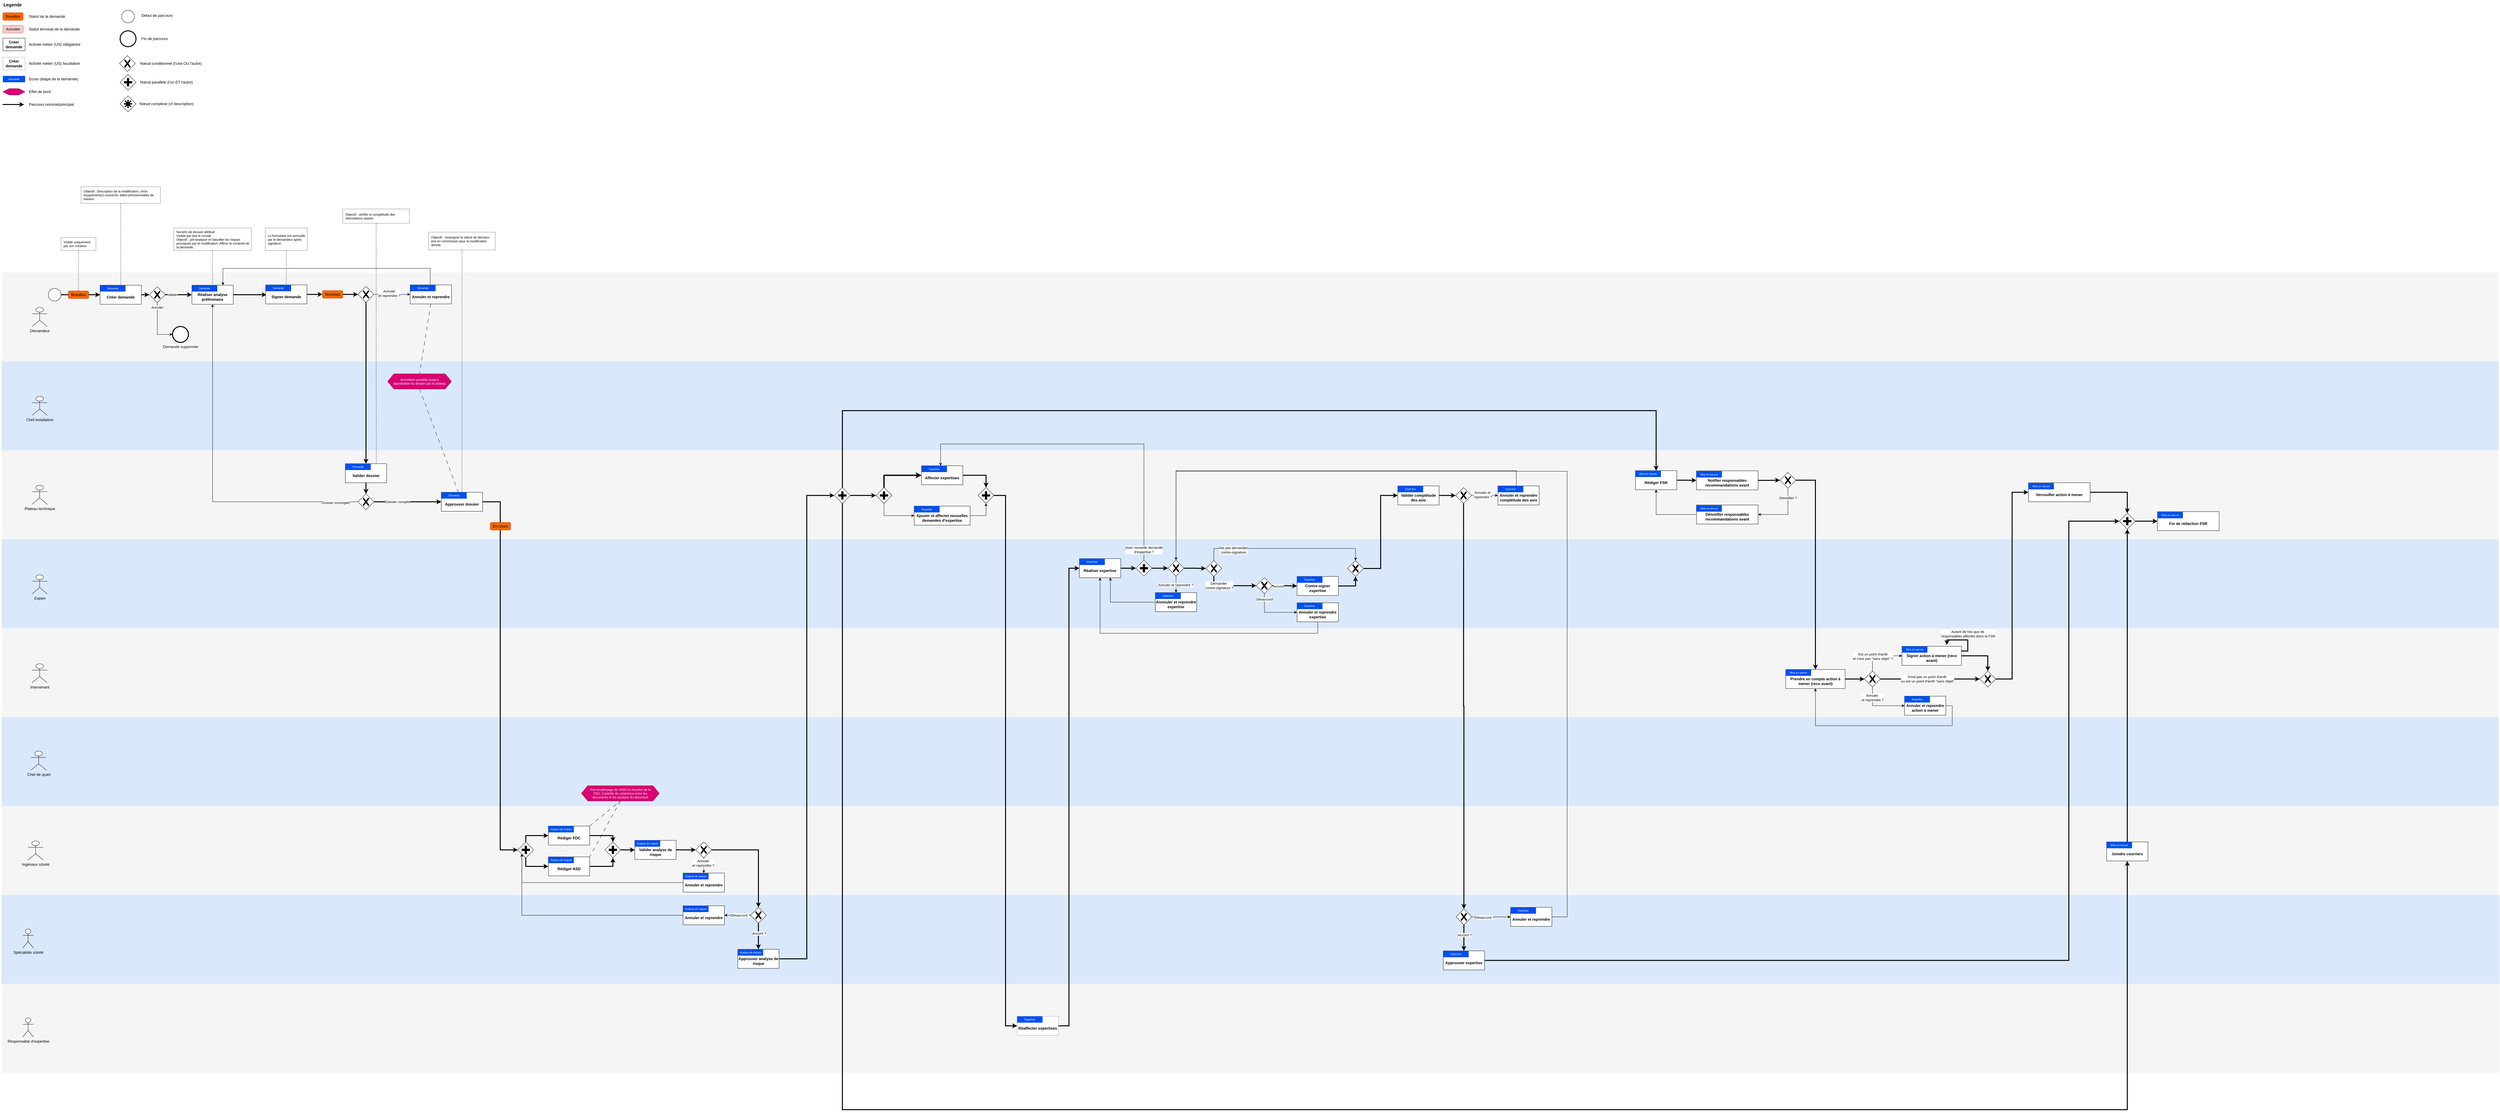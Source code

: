 <mxfile version="27.1.5">
  <diagram id="C5RBs43oDa-KdzZeNtuy" name="Page-1">
    <mxGraphModel dx="4660" dy="5145" grid="0" gridSize="10" guides="1" tooltips="1" connect="1" arrows="1" fold="1" page="1" pageScale="1" pageWidth="827" pageHeight="1169" math="0" shadow="0">
      <root>
        <mxCell id="WIyWlLk6GJQsqaUBKTNV-0" />
        <object label="Acteurs" id="ZmzfmCcFbRjJiwDWbrTt-176">
          <mxCell style="locked=1;" parent="WIyWlLk6GJQsqaUBKTNV-0" />
        </object>
        <mxCell id="ZmzfmCcFbRjJiwDWbrTt-177" value="" style="group;movable=1;resizable=1;rotatable=1;deletable=1;editable=1;locked=0;connectable=1;" parent="ZmzfmCcFbRjJiwDWbrTt-176" vertex="1" connectable="0">
          <mxGeometry x="-200" y="-1200" width="7859" height="1960" as="geometry" />
        </mxCell>
        <mxCell id="ZmzfmCcFbRjJiwDWbrTt-178" value="" style="group" parent="ZmzfmCcFbRjJiwDWbrTt-177" vertex="1" connectable="0">
          <mxGeometry y="1680" width="7859.0" height="280" as="geometry" />
        </mxCell>
        <mxCell id="ZmzfmCcFbRjJiwDWbrTt-179" value="" style="whiteSpace=wrap;html=1;shadow=0;strokeColor=none;fillColor=#f5f5f5;align=center;verticalAlign=middle;fontFamily=Helvetica;fontSize=12;fontColor=#333333;" parent="ZmzfmCcFbRjJiwDWbrTt-178" vertex="1">
          <mxGeometry width="7859.0" height="280" as="geometry" />
        </mxCell>
        <mxCell id="ZmzfmCcFbRjJiwDWbrTt-189" value="Ingénieur sûreté" style="shape=umlActor;verticalLabelPosition=bottom;verticalAlign=top;html=1;outlineConnect=0;" parent="ZmzfmCcFbRjJiwDWbrTt-178" vertex="1">
          <mxGeometry x="83.063" y="110" width="47.921" height="60" as="geometry" />
        </mxCell>
        <mxCell id="ZmzfmCcFbRjJiwDWbrTt-181" value="" style="group" parent="ZmzfmCcFbRjJiwDWbrTt-177" vertex="1" connectable="0">
          <mxGeometry y="1400" width="7859.0" height="280" as="geometry" />
        </mxCell>
        <mxCell id="ZmzfmCcFbRjJiwDWbrTt-182" value="" style="whiteSpace=wrap;html=1;shadow=0;strokeColor=none;fillColor=#dae8fc;" parent="ZmzfmCcFbRjJiwDWbrTt-181" vertex="1">
          <mxGeometry width="7859.0" height="280" as="geometry" />
        </mxCell>
        <mxCell id="ZmzfmCcFbRjJiwDWbrTt-180" value="&lt;div&gt;Chef de quart&lt;/div&gt;" style="shape=umlActor;verticalLabelPosition=bottom;verticalAlign=top;html=1;outlineConnect=0;" parent="ZmzfmCcFbRjJiwDWbrTt-181" vertex="1">
          <mxGeometry x="92.647" y="107" width="47.921" height="60" as="geometry" />
        </mxCell>
        <mxCell id="ZmzfmCcFbRjJiwDWbrTt-184" value="" style="group" parent="ZmzfmCcFbRjJiwDWbrTt-177" vertex="1" connectable="0">
          <mxGeometry y="1120" width="7859.0" height="280" as="geometry" />
        </mxCell>
        <mxCell id="ZmzfmCcFbRjJiwDWbrTt-185" value="" style="whiteSpace=wrap;html=1;shadow=0;strokeColor=none;fillColor=#f5f5f5;align=center;verticalAlign=middle;fontFamily=Helvetica;fontSize=12;fontColor=#333333;" parent="ZmzfmCcFbRjJiwDWbrTt-184" vertex="1">
          <mxGeometry width="7859.0" height="280" as="geometry" />
        </mxCell>
        <mxCell id="ZmzfmCcFbRjJiwDWbrTt-187" value="" style="group" parent="ZmzfmCcFbRjJiwDWbrTt-177" vertex="1" connectable="0">
          <mxGeometry y="840" width="7859.0" height="452" as="geometry" />
        </mxCell>
        <mxCell id="ZmzfmCcFbRjJiwDWbrTt-188" value="" style="whiteSpace=wrap;html=1;shadow=0;strokeColor=none;fillColor=#dae8fc;" parent="ZmzfmCcFbRjJiwDWbrTt-187" vertex="1">
          <mxGeometry width="7859.0" height="280" as="geometry" />
        </mxCell>
        <mxCell id="ZmzfmCcFbRjJiwDWbrTt-183" value="Intervenant" style="shape=umlActor;verticalLabelPosition=bottom;verticalAlign=top;html=1;outlineConnect=0;" parent="ZmzfmCcFbRjJiwDWbrTt-187" vertex="1">
          <mxGeometry x="95.841" y="392" width="47.921" height="60" as="geometry" />
        </mxCell>
        <mxCell id="ZmzfmCcFbRjJiwDWbrTt-186" value="Expert" style="shape=umlActor;verticalLabelPosition=bottom;verticalAlign=top;html=1;outlineConnect=0;" parent="ZmzfmCcFbRjJiwDWbrTt-187" vertex="1">
          <mxGeometry x="95.841" y="112" width="47.921" height="60" as="geometry" />
        </mxCell>
        <mxCell id="ZmzfmCcFbRjJiwDWbrTt-190" value="" style="group" parent="ZmzfmCcFbRjJiwDWbrTt-177" vertex="1" connectable="0">
          <mxGeometry y="560" width="7859.0" height="280" as="geometry" />
        </mxCell>
        <mxCell id="ZmzfmCcFbRjJiwDWbrTt-191" value="" style="whiteSpace=wrap;html=1;shadow=0;strokeColor=none;fillColor=#f5f5f5;align=center;verticalAlign=middle;fontFamily=Helvetica;fontSize=12;fontColor=#333333;" parent="ZmzfmCcFbRjJiwDWbrTt-190" vertex="1">
          <mxGeometry width="7859.0" height="280" as="geometry" />
        </mxCell>
        <mxCell id="ZmzfmCcFbRjJiwDWbrTt-192" value="Plateau technique" style="shape=umlActor;verticalLabelPosition=bottom;verticalAlign=top;html=1;outlineConnect=0;" parent="ZmzfmCcFbRjJiwDWbrTt-190" vertex="1">
          <mxGeometry x="95.841" y="110" width="47.921" height="60" as="geometry" />
        </mxCell>
        <mxCell id="ZmzfmCcFbRjJiwDWbrTt-193" value="" style="group" parent="ZmzfmCcFbRjJiwDWbrTt-177" vertex="1" connectable="0">
          <mxGeometry y="280" width="7859.0" height="280" as="geometry" />
        </mxCell>
        <mxCell id="ZmzfmCcFbRjJiwDWbrTt-194" value="" style="whiteSpace=wrap;html=1;shadow=0;strokeColor=none;fillColor=#dae8fc;" parent="ZmzfmCcFbRjJiwDWbrTt-193" vertex="1">
          <mxGeometry width="7859.0" height="280" as="geometry" />
        </mxCell>
        <mxCell id="ZmzfmCcFbRjJiwDWbrTt-195" value="Chef installation" style="shape=umlActor;verticalLabelPosition=bottom;verticalAlign=top;html=1;outlineConnect=0;strokeColor=default;" parent="ZmzfmCcFbRjJiwDWbrTt-193" vertex="1">
          <mxGeometry x="95.841" y="110" width="47.921" height="60" as="geometry" />
        </mxCell>
        <mxCell id="ZmzfmCcFbRjJiwDWbrTt-196" value="" style="group" parent="ZmzfmCcFbRjJiwDWbrTt-177" vertex="1" connectable="0">
          <mxGeometry width="7859.0" height="280" as="geometry" />
        </mxCell>
        <mxCell id="ZmzfmCcFbRjJiwDWbrTt-197" value="" style="whiteSpace=wrap;html=1;shadow=0;strokeColor=none;fillColor=#f5f5f5;fontColor=#333333;" parent="ZmzfmCcFbRjJiwDWbrTt-196" vertex="1">
          <mxGeometry width="7859.0" height="280" as="geometry" />
        </mxCell>
        <mxCell id="ZmzfmCcFbRjJiwDWbrTt-198" value="Demandeur" style="shape=umlActor;verticalLabelPosition=bottom;verticalAlign=top;html=1;outlineConnect=0;" parent="ZmzfmCcFbRjJiwDWbrTt-196" vertex="1">
          <mxGeometry x="95.841" y="110" width="47.921" height="60" as="geometry" />
        </mxCell>
        <mxCell id="1lUhwp9rCd7I6Q8NkBMH-54" value="" style="whiteSpace=wrap;html=1;shadow=0;strokeColor=none;fillColor=#dae8fc;" vertex="1" parent="ZmzfmCcFbRjJiwDWbrTt-176">
          <mxGeometry x="-200" y="760" width="7862" height="280" as="geometry" />
        </mxCell>
        <mxCell id="1lUhwp9rCd7I6Q8NkBMH-55" value="Spécialiste sûreté" style="shape=umlActor;verticalLabelPosition=bottom;verticalAlign=top;html=1;outlineConnect=0;" vertex="1" parent="ZmzfmCcFbRjJiwDWbrTt-176">
          <mxGeometry x="-133.63" y="867" width="34.329" height="60" as="geometry" />
        </mxCell>
        <mxCell id="1lUhwp9rCd7I6Q8NkBMH-82" value="" style="whiteSpace=wrap;html=1;shadow=0;strokeColor=none;fillColor=#f5f5f5;align=center;verticalAlign=middle;fontFamily=Helvetica;fontSize=12;fontColor=#333333;" vertex="1" parent="ZmzfmCcFbRjJiwDWbrTt-176">
          <mxGeometry x="-200" y="1040" width="7862" height="280" as="geometry" />
        </mxCell>
        <mxCell id="1lUhwp9rCd7I6Q8NkBMH-83" value="Responsable d&#39;expertise" style="shape=umlActor;verticalLabelPosition=bottom;verticalAlign=top;html=1;outlineConnect=0;" vertex="1" parent="ZmzfmCcFbRjJiwDWbrTt-176">
          <mxGeometry x="-133.63" y="1147" width="34.329" height="60" as="geometry" />
        </mxCell>
        <mxCell id="ZmzfmCcFbRjJiwDWbrTt-175" value="Diagramme" parent="WIyWlLk6GJQsqaUBKTNV-0" />
        <mxCell id="1lUhwp9rCd7I6Q8NkBMH-46" style="edgeStyle=orthogonalEdgeStyle;rounded=0;orthogonalLoop=1;jettySize=auto;html=1;exitX=0.5;exitY=1;exitDx=0;exitDy=0;entryX=0.5;entryY=0;entryDx=0;entryDy=0;dashed=1;endArrow=none;startFill=0;" edge="1" parent="ZmzfmCcFbRjJiwDWbrTt-175" source="1lUhwp9rCd7I6Q8NkBMH-45" target="1lUhwp9rCd7I6Q8NkBMH-7">
          <mxGeometry relative="1" as="geometry">
            <mxPoint x="1237.85" y="-1162" as="sourcePoint" />
            <mxPoint x="1238.85" y="-405" as="targetPoint" />
          </mxGeometry>
        </mxCell>
        <mxCell id="ZmzfmCcFbRjJiwDWbrTt-238" style="edgeStyle=orthogonalEdgeStyle;rounded=0;orthogonalLoop=1;jettySize=auto;html=1;exitX=0.5;exitY=1;exitDx=0;exitDy=0;exitPerimeter=0;entryX=0;entryY=0.5;entryDx=0;entryDy=0;entryPerimeter=0;strokeColor=default;" parent="ZmzfmCcFbRjJiwDWbrTt-175" source="ZmzfmCcFbRjJiwDWbrTt-234" edge="1">
          <mxGeometry relative="1" as="geometry">
            <Array as="points">
              <mxPoint x="2727.5" y="434" />
              <mxPoint x="2284.5" y="434" />
              <mxPoint x="2284.5" y="-41" />
            </Array>
            <mxPoint x="2365.5" y="-41" as="targetPoint" />
          </mxGeometry>
        </mxCell>
        <mxCell id="1lUhwp9rCd7I6Q8NkBMH-1" value="&lt;div&gt;&lt;br&gt;&lt;/div&gt;&lt;div&gt;Valider dossier&lt;/div&gt;" style="rounded=0;whiteSpace=wrap;html=1;fontFamily=Helvetica;fontSize=12;fontColor=#000000;align=center;fontStyle=1" vertex="1" parent="ZmzfmCcFbRjJiwDWbrTt-175">
          <mxGeometry x="881.85" y="-598" width="130" height="60" as="geometry" />
        </mxCell>
        <mxCell id="1lUhwp9rCd7I6Q8NkBMH-2" value="Demande" style="rounded=0;whiteSpace=wrap;html=1;fillColor=#0050ef;fontColor=#ffffff;strokeColor=none;fontSize=8;" vertex="1" parent="ZmzfmCcFbRjJiwDWbrTt-175">
          <mxGeometry x="881.85" y="-598" width="80" height="20" as="geometry" />
        </mxCell>
        <mxCell id="1lUhwp9rCd7I6Q8NkBMH-5" style="edgeStyle=orthogonalEdgeStyle;rounded=0;orthogonalLoop=1;jettySize=auto;html=1;exitX=0;exitY=0.5;exitDx=0;exitDy=0;exitPerimeter=0;entryX=0.5;entryY=1;entryDx=0;entryDy=0;" edge="1" parent="ZmzfmCcFbRjJiwDWbrTt-175" source="1lUhwp9rCd7I6Q8NkBMH-3" target="8jjc2kqJS15EgWJWvcIl-387">
          <mxGeometry relative="1" as="geometry" />
        </mxCell>
        <mxCell id="1lUhwp9rCd7I6Q8NkBMH-6" value="Dossier incomplet" style="edgeLabel;html=1;align=center;verticalAlign=middle;resizable=0;points=[];" vertex="1" connectable="0" parent="1lUhwp9rCd7I6Q8NkBMH-5">
          <mxGeometry x="-0.868" y="3" relative="1" as="geometry">
            <mxPoint as="offset" />
          </mxGeometry>
        </mxCell>
        <mxCell id="1lUhwp9rCd7I6Q8NkBMH-9" style="edgeStyle=orthogonalEdgeStyle;rounded=0;orthogonalLoop=1;jettySize=auto;html=1;exitX=1;exitY=0.5;exitDx=0;exitDy=0;exitPerimeter=0;entryX=0;entryY=0.5;entryDx=0;entryDy=0;strokeWidth=3;" edge="1" parent="ZmzfmCcFbRjJiwDWbrTt-175" source="1lUhwp9rCd7I6Q8NkBMH-3" target="1lUhwp9rCd7I6Q8NkBMH-7">
          <mxGeometry relative="1" as="geometry" />
        </mxCell>
        <mxCell id="1lUhwp9rCd7I6Q8NkBMH-10" value="Dossier complet" style="edgeLabel;html=1;align=center;verticalAlign=middle;resizable=0;points=[];" vertex="1" connectable="0" parent="1lUhwp9rCd7I6Q8NkBMH-9">
          <mxGeometry x="-0.186" y="-6" relative="1" as="geometry">
            <mxPoint x="-13" y="-6" as="offset" />
          </mxGeometry>
        </mxCell>
        <mxCell id="1lUhwp9rCd7I6Q8NkBMH-3" value="" style="points=[[0.25,0.25,0],[0.5,0,0],[0.75,0.25,0],[1,0.5,0],[0.75,0.75,0],[0.5,1,0],[0.25,0.75,0],[0,0.5,0]];shape=mxgraph.bpmn.gateway2;html=1;verticalLabelPosition=bottom;labelBackgroundColor=#ffffff;verticalAlign=top;align=center;perimeter=rhombusPerimeter;outlineConnect=0;outline=none;symbol=none;gwType=exclusive;" vertex="1" parent="ZmzfmCcFbRjJiwDWbrTt-175">
          <mxGeometry x="921.85" y="-503" width="50" height="50" as="geometry" />
        </mxCell>
        <mxCell id="1lUhwp9rCd7I6Q8NkBMH-4" style="edgeStyle=orthogonalEdgeStyle;rounded=0;orthogonalLoop=1;jettySize=auto;html=1;exitX=0.5;exitY=1;exitDx=0;exitDy=0;entryX=0.5;entryY=0;entryDx=0;entryDy=0;entryPerimeter=0;strokeWidth=3;" edge="1" parent="ZmzfmCcFbRjJiwDWbrTt-175" source="1lUhwp9rCd7I6Q8NkBMH-1" target="1lUhwp9rCd7I6Q8NkBMH-3">
          <mxGeometry relative="1" as="geometry" />
        </mxCell>
        <mxCell id="1lUhwp9rCd7I6Q8NkBMH-7" value="&lt;div&gt;&lt;br&gt;&lt;/div&gt;&lt;div&gt;Approuver dossier&lt;/div&gt;" style="rounded=0;whiteSpace=wrap;html=1;fontFamily=Helvetica;fontSize=12;fontColor=#000000;align=center;fontStyle=1" vertex="1" parent="ZmzfmCcFbRjJiwDWbrTt-175">
          <mxGeometry x="1183.85" y="-508" width="130" height="60" as="geometry" />
        </mxCell>
        <mxCell id="1lUhwp9rCd7I6Q8NkBMH-8" value="Demande" style="rounded=0;whiteSpace=wrap;html=1;fillColor=#0050ef;fontColor=#ffffff;strokeColor=none;fontSize=8;" vertex="1" parent="ZmzfmCcFbRjJiwDWbrTt-175">
          <mxGeometry x="1183.85" y="-508" width="80" height="20" as="geometry" />
        </mxCell>
        <mxCell id="1lUhwp9rCd7I6Q8NkBMH-12" value="Le formulaire est verrouillé par le demandeur après signature" style="text;html=1;align=left;verticalAlign=middle;whiteSpace=wrap;rounded=0;fontSize=10;strokeColor=default;dashed=1;dashPattern=1 1;glass=0;perimeterSpacing=0;labelPadding=0;spacing=8;" vertex="1" parent="ZmzfmCcFbRjJiwDWbrTt-175">
          <mxGeometry x="630" y="-1340" width="132" height="71" as="geometry" />
        </mxCell>
        <mxCell id="1lUhwp9rCd7I6Q8NkBMH-13" style="edgeStyle=orthogonalEdgeStyle;rounded=0;orthogonalLoop=1;jettySize=auto;html=1;exitX=0.5;exitY=1;exitDx=0;exitDy=0;entryX=0.5;entryY=0;entryDx=0;entryDy=0;dashed=1;endArrow=none;startFill=0;" edge="1" parent="ZmzfmCcFbRjJiwDWbrTt-175" source="1lUhwp9rCd7I6Q8NkBMH-12" target="3V38OUaqerDAB0xKx_UT-23">
          <mxGeometry relative="1" as="geometry">
            <mxPoint x="538" y="-1195" as="sourcePoint" />
            <mxPoint x="538" y="-1086" as="targetPoint" />
          </mxGeometry>
        </mxCell>
        <mxCell id="1lUhwp9rCd7I6Q8NkBMH-18" style="edgeStyle=orthogonalEdgeStyle;rounded=0;orthogonalLoop=1;jettySize=auto;html=1;exitX=0.5;exitY=0;exitDx=0;exitDy=0;entryX=0.75;entryY=0;entryDx=0;entryDy=0;" edge="1" parent="ZmzfmCcFbRjJiwDWbrTt-175" source="1lUhwp9rCd7I6Q8NkBMH-16" target="8jjc2kqJS15EgWJWvcIl-387">
          <mxGeometry relative="1" as="geometry">
            <Array as="points">
              <mxPoint x="1149" y="-1161" />
              <mxPoint x="1149" y="-1213" />
              <mxPoint x="497" y="-1213" />
            </Array>
          </mxGeometry>
        </mxCell>
        <mxCell id="1lUhwp9rCd7I6Q8NkBMH-24" style="rounded=0;orthogonalLoop=1;jettySize=auto;html=1;exitX=0.5;exitY=1;exitDx=0;exitDy=0;entryX=0.5;entryY=0;entryDx=0;entryDy=0;dashed=1;dashPattern=12 12;endArrow=none;startFill=0;" edge="1" parent="ZmzfmCcFbRjJiwDWbrTt-175" source="1lUhwp9rCd7I6Q8NkBMH-16" target="1lUhwp9rCd7I6Q8NkBMH-23">
          <mxGeometry relative="1" as="geometry" />
        </mxCell>
        <mxCell id="1lUhwp9rCd7I6Q8NkBMH-16" value="&lt;div&gt;&lt;br&gt;&lt;/div&gt;&lt;div&gt;Annuler et reprendre&lt;/div&gt;" style="rounded=0;whiteSpace=wrap;html=1;fontFamily=Helvetica;fontSize=12;fontColor=#000000;align=center;fontStyle=1" vertex="1" parent="ZmzfmCcFbRjJiwDWbrTt-175">
          <mxGeometry x="1085.85" y="-1161" width="130" height="60" as="geometry" />
        </mxCell>
        <mxCell id="1lUhwp9rCd7I6Q8NkBMH-17" value="Demande" style="rounded=0;whiteSpace=wrap;html=1;fillColor=#0050ef;fontColor=#ffffff;strokeColor=none;fontSize=8;" vertex="1" parent="ZmzfmCcFbRjJiwDWbrTt-175">
          <mxGeometry x="1085.85" y="-1161" width="80" height="20" as="geometry" />
        </mxCell>
        <mxCell id="1lUhwp9rCd7I6Q8NkBMH-21" style="edgeStyle=orthogonalEdgeStyle;rounded=0;orthogonalLoop=1;jettySize=auto;html=1;exitX=1;exitY=0.5;exitDx=0;exitDy=0;exitPerimeter=0;entryX=0;entryY=0.5;entryDx=0;entryDy=0;" edge="1" parent="ZmzfmCcFbRjJiwDWbrTt-175" source="1lUhwp9rCd7I6Q8NkBMH-19" target="1lUhwp9rCd7I6Q8NkBMH-16">
          <mxGeometry relative="1" as="geometry" />
        </mxCell>
        <mxCell id="1lUhwp9rCd7I6Q8NkBMH-22" value="&lt;div&gt;Annuler&lt;/div&gt;&lt;div&gt;et reprendre ?&lt;/div&gt;" style="edgeLabel;html=1;align=center;verticalAlign=middle;resizable=0;points=[];" vertex="1" connectable="0" parent="1lUhwp9rCd7I6Q8NkBMH-21">
          <mxGeometry x="-0.415" y="2" relative="1" as="geometry">
            <mxPoint x="14" y="-1" as="offset" />
          </mxGeometry>
        </mxCell>
        <mxCell id="1lUhwp9rCd7I6Q8NkBMH-23" value="Annulation possible jusqu&#39;à approbation du dossier par le plateau" style="shape=hexagon;perimeter=hexagonPerimeter2;whiteSpace=wrap;html=1;fixedSize=1;spacingLeft=16;spacingRight=16;fillColor=#d80073;fontColor=#ffffff;strokeColor=#A50040;fontSize=10;" vertex="1" parent="ZmzfmCcFbRjJiwDWbrTt-175">
          <mxGeometry x="1014.85" y="-881" width="201" height="48" as="geometry" />
        </mxCell>
        <mxCell id="1lUhwp9rCd7I6Q8NkBMH-25" style="rounded=0;orthogonalLoop=1;jettySize=auto;html=1;exitX=0.5;exitY=1;exitDx=0;exitDy=0;dashed=1;dashPattern=12 12;endArrow=none;startFill=0;" edge="1" parent="ZmzfmCcFbRjJiwDWbrTt-175" source="1lUhwp9rCd7I6Q8NkBMH-23" target="1lUhwp9rCd7I6Q8NkBMH-7">
          <mxGeometry relative="1" as="geometry">
            <mxPoint x="1375.85" y="-864" as="sourcePoint" />
            <mxPoint x="1483.85" y="-718" as="targetPoint" />
          </mxGeometry>
        </mxCell>
        <mxCell id="1lUhwp9rCd7I6Q8NkBMH-26" value="&lt;div&gt;&lt;br&gt;&lt;/div&gt;&lt;div&gt;Rédiger FDC&lt;/div&gt;" style="rounded=0;whiteSpace=wrap;html=1;fontFamily=Helvetica;fontSize=12;fontColor=#000000;align=center;fontStyle=1" vertex="1" parent="ZmzfmCcFbRjJiwDWbrTt-175">
          <mxGeometry x="1520.85" y="543" width="130" height="60" as="geometry" />
        </mxCell>
        <mxCell id="1lUhwp9rCd7I6Q8NkBMH-27" value="Analyse de risques" style="rounded=0;whiteSpace=wrap;html=1;fillColor=#0050ef;fontColor=#ffffff;strokeColor=none;fontSize=8;" vertex="1" parent="ZmzfmCcFbRjJiwDWbrTt-175">
          <mxGeometry x="1520.85" y="543" width="80" height="20" as="geometry" />
        </mxCell>
        <mxCell id="1lUhwp9rCd7I6Q8NkBMH-28" value="&lt;div&gt;&lt;br&gt;&lt;/div&gt;&lt;div&gt;Rédiger ASD&lt;/div&gt;" style="rounded=0;whiteSpace=wrap;html=1;fontFamily=Helvetica;fontSize=12;fontColor=#000000;align=center;fontStyle=1" vertex="1" parent="ZmzfmCcFbRjJiwDWbrTt-175">
          <mxGeometry x="1520.85" y="640" width="130" height="60" as="geometry" />
        </mxCell>
        <mxCell id="1lUhwp9rCd7I6Q8NkBMH-29" value="Analyse de risques" style="rounded=0;whiteSpace=wrap;html=1;fillColor=#0050ef;fontColor=#ffffff;strokeColor=none;fontSize=8;" vertex="1" parent="ZmzfmCcFbRjJiwDWbrTt-175">
          <mxGeometry x="1520.85" y="640" width="80" height="20" as="geometry" />
        </mxCell>
        <mxCell id="1lUhwp9rCd7I6Q8NkBMH-32" style="edgeStyle=orthogonalEdgeStyle;rounded=0;orthogonalLoop=1;jettySize=auto;html=1;exitX=0.5;exitY=0;exitDx=0;exitDy=0;exitPerimeter=0;entryX=0;entryY=0.5;entryDx=0;entryDy=0;strokeWidth=3;" edge="1" parent="ZmzfmCcFbRjJiwDWbrTt-175" source="1lUhwp9rCd7I6Q8NkBMH-30" target="1lUhwp9rCd7I6Q8NkBMH-26">
          <mxGeometry relative="1" as="geometry" />
        </mxCell>
        <mxCell id="1lUhwp9rCd7I6Q8NkBMH-33" style="edgeStyle=orthogonalEdgeStyle;rounded=0;orthogonalLoop=1;jettySize=auto;html=1;exitX=0.5;exitY=1;exitDx=0;exitDy=0;exitPerimeter=0;entryX=0;entryY=0.5;entryDx=0;entryDy=0;strokeWidth=3;" edge="1" parent="ZmzfmCcFbRjJiwDWbrTt-175" source="1lUhwp9rCd7I6Q8NkBMH-30" target="1lUhwp9rCd7I6Q8NkBMH-28">
          <mxGeometry relative="1" as="geometry" />
        </mxCell>
        <mxCell id="1lUhwp9rCd7I6Q8NkBMH-30" value="" style="points=[[0.25,0.25,0],[0.5,0,0],[0.75,0.25,0],[1,0.5,0],[0.75,0.75,0],[0.5,1,0],[0.25,0.75,0],[0,0.5,0]];shape=mxgraph.bpmn.gateway2;html=1;verticalLabelPosition=bottom;labelBackgroundColor=#ffffff;verticalAlign=top;align=center;perimeter=rhombusPerimeter;outlineConnect=0;outline=none;symbol=none;gwType=parallel;" vertex="1" parent="ZmzfmCcFbRjJiwDWbrTt-175">
          <mxGeometry x="1424.85" y="593" width="50" height="50" as="geometry" />
        </mxCell>
        <mxCell id="1lUhwp9rCd7I6Q8NkBMH-31" style="edgeStyle=orthogonalEdgeStyle;rounded=0;orthogonalLoop=1;jettySize=auto;html=1;exitX=1;exitY=0.5;exitDx=0;exitDy=0;entryX=0;entryY=0.5;entryDx=0;entryDy=0;entryPerimeter=0;strokeWidth=3;" edge="1" parent="ZmzfmCcFbRjJiwDWbrTt-175" source="1lUhwp9rCd7I6Q8NkBMH-7" target="1lUhwp9rCd7I6Q8NkBMH-30">
          <mxGeometry relative="1" as="geometry" />
        </mxCell>
        <mxCell id="1lUhwp9rCd7I6Q8NkBMH-34" style="rounded=0;orthogonalLoop=1;jettySize=auto;html=1;exitX=1;exitY=0;exitDx=0;exitDy=0;entryX=0.5;entryY=1;entryDx=0;entryDy=0;dashed=1;dashPattern=12 12;endArrow=none;startFill=0;" edge="1" parent="ZmzfmCcFbRjJiwDWbrTt-175" target="1lUhwp9rCd7I6Q8NkBMH-35" source="1lUhwp9rCd7I6Q8NkBMH-26">
          <mxGeometry relative="1" as="geometry">
            <mxPoint x="1653.85" y="185" as="sourcePoint" />
          </mxGeometry>
        </mxCell>
        <mxCell id="1lUhwp9rCd7I6Q8NkBMH-35" value="Pré-remplissage de l&#39;ASD en fonction de la FDC. Contrôle de cohérence entre les documents et les sections du document" style="shape=hexagon;perimeter=hexagonPerimeter2;whiteSpace=wrap;html=1;fixedSize=1;spacingLeft=16;spacingRight=16;fillColor=#d80073;fontColor=#ffffff;strokeColor=#A50040;fontSize=10;" vertex="1" parent="ZmzfmCcFbRjJiwDWbrTt-175">
          <mxGeometry x="1624.85" y="416" width="245" height="48" as="geometry" />
        </mxCell>
        <mxCell id="1lUhwp9rCd7I6Q8NkBMH-36" style="rounded=0;orthogonalLoop=1;jettySize=auto;html=1;exitX=0.5;exitY=1;exitDx=0;exitDy=0;dashed=1;dashPattern=12 12;endArrow=none;startFill=0;entryX=1;entryY=0;entryDx=0;entryDy=0;" edge="1" parent="ZmzfmCcFbRjJiwDWbrTt-175" source="1lUhwp9rCd7I6Q8NkBMH-35" target="1lUhwp9rCd7I6Q8NkBMH-28">
          <mxGeometry relative="1" as="geometry">
            <mxPoint x="1878.85" y="422" as="sourcePoint" />
            <mxPoint x="1707.85" y="778" as="targetPoint" />
          </mxGeometry>
        </mxCell>
        <mxCell id="1lUhwp9rCd7I6Q8NkBMH-42" style="edgeStyle=orthogonalEdgeStyle;rounded=0;orthogonalLoop=1;jettySize=auto;html=1;exitX=1;exitY=0.5;exitDx=0;exitDy=0;exitPerimeter=0;strokeWidth=3;" edge="1" parent="ZmzfmCcFbRjJiwDWbrTt-175" source="1lUhwp9rCd7I6Q8NkBMH-37" target="1lUhwp9rCd7I6Q8NkBMH-40">
          <mxGeometry relative="1" as="geometry" />
        </mxCell>
        <mxCell id="1lUhwp9rCd7I6Q8NkBMH-37" value="" style="points=[[0.25,0.25,0],[0.5,0,0],[0.75,0.25,0],[1,0.5,0],[0.75,0.75,0],[0.5,1,0],[0.25,0.75,0],[0,0.5,0]];shape=mxgraph.bpmn.gateway2;html=1;verticalLabelPosition=bottom;labelBackgroundColor=#ffffff;verticalAlign=top;align=center;perimeter=rhombusPerimeter;outlineConnect=0;outline=none;symbol=none;gwType=parallel;" vertex="1" parent="ZmzfmCcFbRjJiwDWbrTt-175">
          <mxGeometry x="1698.85" y="593" width="50" height="50" as="geometry" />
        </mxCell>
        <mxCell id="1lUhwp9rCd7I6Q8NkBMH-38" style="edgeStyle=orthogonalEdgeStyle;rounded=0;orthogonalLoop=1;jettySize=auto;html=1;exitX=1;exitY=0.5;exitDx=0;exitDy=0;entryX=0.5;entryY=0;entryDx=0;entryDy=0;entryPerimeter=0;strokeWidth=3;" edge="1" parent="ZmzfmCcFbRjJiwDWbrTt-175" source="1lUhwp9rCd7I6Q8NkBMH-26" target="1lUhwp9rCd7I6Q8NkBMH-37">
          <mxGeometry relative="1" as="geometry" />
        </mxCell>
        <mxCell id="1lUhwp9rCd7I6Q8NkBMH-39" style="edgeStyle=orthogonalEdgeStyle;rounded=0;orthogonalLoop=1;jettySize=auto;html=1;exitX=1;exitY=0.5;exitDx=0;exitDy=0;entryX=0.5;entryY=1;entryDx=0;entryDy=0;entryPerimeter=0;strokeWidth=3;" edge="1" parent="ZmzfmCcFbRjJiwDWbrTt-175" source="1lUhwp9rCd7I6Q8NkBMH-28" target="1lUhwp9rCd7I6Q8NkBMH-37">
          <mxGeometry relative="1" as="geometry" />
        </mxCell>
        <mxCell id="1lUhwp9rCd7I6Q8NkBMH-40" value="&lt;div&gt;&lt;br&gt;&lt;/div&gt;&lt;div&gt;Valider analyse de risque&lt;/div&gt;" style="rounded=0;whiteSpace=wrap;html=1;fontFamily=Helvetica;fontSize=12;fontColor=#000000;align=center;fontStyle=1" vertex="1" parent="ZmzfmCcFbRjJiwDWbrTt-175">
          <mxGeometry x="1792.85" y="588" width="130" height="60" as="geometry" />
        </mxCell>
        <mxCell id="1lUhwp9rCd7I6Q8NkBMH-41" value="Analyse de risques" style="rounded=0;whiteSpace=wrap;html=1;fillColor=#0050ef;fontColor=#ffffff;strokeColor=none;fontSize=8;" vertex="1" parent="ZmzfmCcFbRjJiwDWbrTt-175">
          <mxGeometry x="1792.85" y="588" width="80" height="20" as="geometry" />
        </mxCell>
        <mxCell id="1lUhwp9rCd7I6Q8NkBMH-43" value="Objectif : vérifier la complétude des informations saisies" style="text;html=1;align=left;verticalAlign=middle;whiteSpace=wrap;rounded=0;fontSize=10;strokeColor=default;dashed=1;dashPattern=1 1;glass=0;perimeterSpacing=0;labelPadding=0;spacing=8;" vertex="1" parent="ZmzfmCcFbRjJiwDWbrTt-175">
          <mxGeometry x="873.85" y="-1400" width="210" height="45" as="geometry" />
        </mxCell>
        <mxCell id="1lUhwp9rCd7I6Q8NkBMH-44" style="edgeStyle=orthogonalEdgeStyle;rounded=0;orthogonalLoop=1;jettySize=auto;html=1;exitX=0.5;exitY=1;exitDx=0;exitDy=0;entryX=0.75;entryY=0;entryDx=0;entryDy=0;dashed=1;endArrow=none;startFill=0;" edge="1" parent="ZmzfmCcFbRjJiwDWbrTt-175" source="1lUhwp9rCd7I6Q8NkBMH-43" target="1lUhwp9rCd7I6Q8NkBMH-1">
          <mxGeometry relative="1" as="geometry">
            <mxPoint x="785.85" y="-1281" as="sourcePoint" />
            <mxPoint x="943.85" y="-1247" as="targetPoint" />
          </mxGeometry>
        </mxCell>
        <mxCell id="1lUhwp9rCd7I6Q8NkBMH-45" value="Objectif : renseigner le relevé de décision pris en commission pour la modification décrite." style="text;html=1;align=left;verticalAlign=middle;whiteSpace=wrap;rounded=0;fontSize=10;strokeColor=default;dashed=1;dashPattern=1 1;glass=0;perimeterSpacing=0;labelPadding=0;spacing=8;" vertex="1" parent="ZmzfmCcFbRjJiwDWbrTt-175">
          <mxGeometry x="1143.85" y="-1327" width="210" height="56" as="geometry" />
        </mxCell>
        <mxCell id="1lUhwp9rCd7I6Q8NkBMH-53" style="edgeStyle=orthogonalEdgeStyle;rounded=0;orthogonalLoop=1;jettySize=auto;html=1;exitX=0;exitY=0.5;exitDx=0;exitDy=0;entryX=0.25;entryY=0.75;entryDx=0;entryDy=0;entryPerimeter=0;" edge="1" parent="ZmzfmCcFbRjJiwDWbrTt-175" source="1lUhwp9rCd7I6Q8NkBMH-47" target="1lUhwp9rCd7I6Q8NkBMH-30">
          <mxGeometry relative="1" as="geometry" />
        </mxCell>
        <mxCell id="1lUhwp9rCd7I6Q8NkBMH-47" value="&lt;div&gt;&lt;br&gt;&lt;/div&gt;&lt;div&gt;Annuler et reprendre&lt;/div&gt;" style="rounded=0;whiteSpace=wrap;html=1;fontFamily=Helvetica;fontSize=12;fontColor=#000000;align=center;fontStyle=1" vertex="1" parent="ZmzfmCcFbRjJiwDWbrTt-175">
          <mxGeometry x="1944.85" y="691" width="130" height="60" as="geometry" />
        </mxCell>
        <mxCell id="1lUhwp9rCd7I6Q8NkBMH-48" value="Analyse de risques" style="rounded=0;whiteSpace=wrap;html=1;fillColor=#0050ef;fontColor=#ffffff;strokeColor=none;fontSize=8;" vertex="1" parent="ZmzfmCcFbRjJiwDWbrTt-175">
          <mxGeometry x="1944.85" y="691" width="80" height="20" as="geometry" />
        </mxCell>
        <mxCell id="1lUhwp9rCd7I6Q8NkBMH-49" style="edgeStyle=orthogonalEdgeStyle;rounded=0;orthogonalLoop=1;jettySize=auto;html=1;exitX=0.5;exitY=1;exitDx=0;exitDy=0;exitPerimeter=0;entryX=0.5;entryY=0;entryDx=0;entryDy=0;" edge="1" parent="ZmzfmCcFbRjJiwDWbrTt-175" source="1lUhwp9rCd7I6Q8NkBMH-51" target="1lUhwp9rCd7I6Q8NkBMH-47">
          <mxGeometry relative="1" as="geometry" />
        </mxCell>
        <mxCell id="1lUhwp9rCd7I6Q8NkBMH-50" value="&lt;div&gt;Annuler&lt;/div&gt;&lt;div&gt;et reprendre ?&lt;/div&gt;" style="edgeLabel;html=1;align=center;verticalAlign=middle;resizable=0;points=[];" vertex="1" connectable="0" parent="1lUhwp9rCd7I6Q8NkBMH-49">
          <mxGeometry x="-0.415" y="2" relative="1" as="geometry">
            <mxPoint x="-4" y="3" as="offset" />
          </mxGeometry>
        </mxCell>
        <mxCell id="1lUhwp9rCd7I6Q8NkBMH-58" style="edgeStyle=orthogonalEdgeStyle;rounded=0;orthogonalLoop=1;jettySize=auto;html=1;exitX=0.5;exitY=1;exitDx=0;exitDy=0;exitPerimeter=0;strokeWidth=3;" edge="1" parent="ZmzfmCcFbRjJiwDWbrTt-175" source="1lUhwp9rCd7I6Q8NkBMH-59" target="1lUhwp9rCd7I6Q8NkBMH-56">
          <mxGeometry relative="1" as="geometry" />
        </mxCell>
        <mxCell id="1lUhwp9rCd7I6Q8NkBMH-61" value="Accord ?" style="edgeLabel;html=1;align=center;verticalAlign=middle;resizable=0;points=[];" vertex="1" connectable="0" parent="1lUhwp9rCd7I6Q8NkBMH-58">
          <mxGeometry x="-0.232" y="2" relative="1" as="geometry">
            <mxPoint as="offset" />
          </mxGeometry>
        </mxCell>
        <mxCell id="1lUhwp9rCd7I6Q8NkBMH-51" value="" style="points=[[0.25,0.25,0],[0.5,0,0],[0.75,0.25,0],[1,0.5,0],[0.75,0.75,0],[0.5,1,0],[0.25,0.75,0],[0,0.5,0]];shape=mxgraph.bpmn.gateway2;html=1;verticalLabelPosition=bottom;labelBackgroundColor=#ffffff;verticalAlign=top;align=center;perimeter=rhombusPerimeter;outlineConnect=0;outline=none;symbol=none;gwType=exclusive;" vertex="1" parent="ZmzfmCcFbRjJiwDWbrTt-175">
          <mxGeometry x="1984.85" y="593" width="50" height="50" as="geometry" />
        </mxCell>
        <mxCell id="1lUhwp9rCd7I6Q8NkBMH-52" style="edgeStyle=orthogonalEdgeStyle;rounded=0;orthogonalLoop=1;jettySize=auto;html=1;exitX=1;exitY=0.5;exitDx=0;exitDy=0;entryX=0;entryY=0.5;entryDx=0;entryDy=0;entryPerimeter=0;strokeWidth=3;" edge="1" parent="ZmzfmCcFbRjJiwDWbrTt-175" source="1lUhwp9rCd7I6Q8NkBMH-40" target="1lUhwp9rCd7I6Q8NkBMH-51">
          <mxGeometry relative="1" as="geometry" />
        </mxCell>
        <mxCell id="1lUhwp9rCd7I6Q8NkBMH-75" style="edgeStyle=orthogonalEdgeStyle;rounded=0;orthogonalLoop=1;jettySize=auto;html=1;exitX=1;exitY=0.5;exitDx=0;exitDy=0;entryX=0;entryY=0.5;entryDx=0;entryDy=0;strokeWidth=3;entryPerimeter=0;" edge="1" parent="ZmzfmCcFbRjJiwDWbrTt-175" source="1lUhwp9rCd7I6Q8NkBMH-155" target="1lUhwp9rCd7I6Q8NkBMH-78">
          <mxGeometry relative="1" as="geometry" />
        </mxCell>
        <mxCell id="1lUhwp9rCd7I6Q8NkBMH-56" value="&lt;div&gt;&lt;br&gt;&lt;/div&gt;&lt;div&gt;Approuver analyse de risque&lt;/div&gt;" style="rounded=0;whiteSpace=wrap;html=1;fontFamily=Helvetica;fontSize=12;fontColor=#000000;align=center;fontStyle=1" vertex="1" parent="ZmzfmCcFbRjJiwDWbrTt-175">
          <mxGeometry x="2116.85" y="931" width="130" height="60" as="geometry" />
        </mxCell>
        <mxCell id="1lUhwp9rCd7I6Q8NkBMH-57" value="Analyse de risques" style="rounded=0;whiteSpace=wrap;html=1;fillColor=#0050ef;fontColor=#ffffff;strokeColor=none;fontSize=8;" vertex="1" parent="ZmzfmCcFbRjJiwDWbrTt-175">
          <mxGeometry x="2116.85" y="931" width="80" height="20" as="geometry" />
        </mxCell>
        <mxCell id="1lUhwp9rCd7I6Q8NkBMH-60" value="" style="edgeStyle=orthogonalEdgeStyle;rounded=0;orthogonalLoop=1;jettySize=auto;html=1;exitX=1;exitY=0.5;exitDx=0;exitDy=0;exitPerimeter=0;strokeWidth=3;" edge="1" parent="ZmzfmCcFbRjJiwDWbrTt-175" source="1lUhwp9rCd7I6Q8NkBMH-51" target="1lUhwp9rCd7I6Q8NkBMH-59">
          <mxGeometry relative="1" as="geometry">
            <mxPoint x="2034.85" y="618" as="sourcePoint" />
            <mxPoint x="2182.85" y="863" as="targetPoint" />
          </mxGeometry>
        </mxCell>
        <mxCell id="1lUhwp9rCd7I6Q8NkBMH-64" style="edgeStyle=orthogonalEdgeStyle;rounded=0;orthogonalLoop=1;jettySize=auto;html=1;exitX=0;exitY=0.5;exitDx=0;exitDy=0;exitPerimeter=0;entryX=1;entryY=0.5;entryDx=0;entryDy=0;" edge="1" parent="ZmzfmCcFbRjJiwDWbrTt-175" source="1lUhwp9rCd7I6Q8NkBMH-59" target="1lUhwp9rCd7I6Q8NkBMH-62">
          <mxGeometry relative="1" as="geometry" />
        </mxCell>
        <mxCell id="1lUhwp9rCd7I6Q8NkBMH-65" value="Désaccord ?" style="edgeLabel;html=1;align=center;verticalAlign=middle;resizable=0;points=[];" vertex="1" connectable="0" parent="1lUhwp9rCd7I6Q8NkBMH-64">
          <mxGeometry x="0.052" y="-1" relative="1" as="geometry">
            <mxPoint x="11" y="1" as="offset" />
          </mxGeometry>
        </mxCell>
        <mxCell id="1lUhwp9rCd7I6Q8NkBMH-59" value="" style="points=[[0.25,0.25,0],[0.5,0,0],[0.75,0.25,0],[1,0.5,0],[0.75,0.75,0],[0.5,1,0],[0.25,0.75,0],[0,0.5,0]];shape=mxgraph.bpmn.gateway2;html=1;verticalLabelPosition=bottom;labelBackgroundColor=#ffffff;verticalAlign=top;align=center;perimeter=rhombusPerimeter;outlineConnect=0;outline=none;symbol=none;gwType=exclusive;" vertex="1" parent="ZmzfmCcFbRjJiwDWbrTt-175">
          <mxGeometry x="2156.85" y="799" width="50" height="50" as="geometry" />
        </mxCell>
        <mxCell id="1lUhwp9rCd7I6Q8NkBMH-66" style="edgeStyle=orthogonalEdgeStyle;rounded=0;orthogonalLoop=1;jettySize=auto;html=1;exitX=0;exitY=0.5;exitDx=0;exitDy=0;entryX=0.25;entryY=0.75;entryDx=0;entryDy=0;entryPerimeter=0;" edge="1" parent="ZmzfmCcFbRjJiwDWbrTt-175" source="1lUhwp9rCd7I6Q8NkBMH-62" target="1lUhwp9rCd7I6Q8NkBMH-30">
          <mxGeometry relative="1" as="geometry">
            <mxPoint x="1513.909" y="760.471" as="targetPoint" />
          </mxGeometry>
        </mxCell>
        <mxCell id="1lUhwp9rCd7I6Q8NkBMH-62" value="&lt;div&gt;&lt;br&gt;&lt;/div&gt;&lt;div&gt;Annuler et reprendre&lt;/div&gt;" style="rounded=0;whiteSpace=wrap;html=1;fontFamily=Helvetica;fontSize=12;fontColor=#000000;align=center;fontStyle=1" vertex="1" parent="ZmzfmCcFbRjJiwDWbrTt-175">
          <mxGeometry x="1944.85" y="794" width="130" height="60" as="geometry" />
        </mxCell>
        <mxCell id="1lUhwp9rCd7I6Q8NkBMH-63" value="Analyse de risques" style="rounded=0;whiteSpace=wrap;html=1;fillColor=#0050ef;fontColor=#ffffff;strokeColor=none;fontSize=8;" vertex="1" parent="ZmzfmCcFbRjJiwDWbrTt-175">
          <mxGeometry x="1944.85" y="794" width="80" height="20" as="geometry" />
        </mxCell>
        <mxCell id="1lUhwp9rCd7I6Q8NkBMH-70" value="En cours" style="rounded=1;whiteSpace=wrap;html=1;fillColor=#fa6800;fontColor=#000000;strokeColor=#C73500;" vertex="1" parent="ZmzfmCcFbRjJiwDWbrTt-175">
          <mxGeometry x="1338" y="-413" width="64" height="24" as="geometry" />
        </mxCell>
        <mxCell id="1lUhwp9rCd7I6Q8NkBMH-86" style="edgeStyle=orthogonalEdgeStyle;rounded=0;orthogonalLoop=1;jettySize=auto;html=1;exitX=1;exitY=0.5;exitDx=0;exitDy=0;entryX=0;entryY=0.5;entryDx=0;entryDy=0;strokeWidth=3;exitPerimeter=0;" edge="1" parent="ZmzfmCcFbRjJiwDWbrTt-175" source="1lUhwp9rCd7I6Q8NkBMH-87" target="1lUhwp9rCd7I6Q8NkBMH-84">
          <mxGeometry relative="1" as="geometry" />
        </mxCell>
        <mxCell id="1lUhwp9rCd7I6Q8NkBMH-73" value="&lt;br&gt;&lt;div&gt;Affecter expertises&lt;/div&gt;" style="rounded=0;whiteSpace=wrap;html=1;fontFamily=Helvetica;fontSize=12;fontColor=#000000;align=center;fontStyle=1" vertex="1" parent="ZmzfmCcFbRjJiwDWbrTt-175">
          <mxGeometry x="2695.15" y="-591.5" width="130" height="60" as="geometry" />
        </mxCell>
        <mxCell id="1lUhwp9rCd7I6Q8NkBMH-74" value="Expertise" style="rounded=0;whiteSpace=wrap;html=1;fillColor=#0050ef;fontColor=#ffffff;strokeColor=none;fontSize=8;" vertex="1" parent="ZmzfmCcFbRjJiwDWbrTt-175">
          <mxGeometry x="2695.15" y="-591.5" width="80" height="20" as="geometry" />
        </mxCell>
        <mxCell id="1lUhwp9rCd7I6Q8NkBMH-76" value="&lt;div&gt;&lt;br&gt;&lt;/div&gt;&lt;div&gt;Ajouter et affecter nouvelles demandes d&#39;expertise&lt;/div&gt;" style="rounded=0;whiteSpace=wrap;html=1;fontFamily=Helvetica;fontSize=12;fontColor=#000000;align=center;fontStyle=1" vertex="1" parent="ZmzfmCcFbRjJiwDWbrTt-175">
          <mxGeometry x="2672.15" y="-464.5" width="176" height="60" as="geometry" />
        </mxCell>
        <mxCell id="1lUhwp9rCd7I6Q8NkBMH-77" value="Expertise" style="rounded=0;whiteSpace=wrap;html=1;fillColor=#0050ef;fontColor=#ffffff;strokeColor=none;fontSize=8;" vertex="1" parent="ZmzfmCcFbRjJiwDWbrTt-175">
          <mxGeometry x="2672.15" y="-464.5" width="80" height="20" as="geometry" />
        </mxCell>
        <mxCell id="1lUhwp9rCd7I6Q8NkBMH-79" style="edgeStyle=orthogonalEdgeStyle;rounded=0;orthogonalLoop=1;jettySize=auto;html=1;exitX=0.5;exitY=0;exitDx=0;exitDy=0;exitPerimeter=0;entryX=0;entryY=0.5;entryDx=0;entryDy=0;strokeWidth=4;" edge="1" parent="ZmzfmCcFbRjJiwDWbrTt-175" source="1lUhwp9rCd7I6Q8NkBMH-78" target="1lUhwp9rCd7I6Q8NkBMH-73">
          <mxGeometry relative="1" as="geometry" />
        </mxCell>
        <mxCell id="1lUhwp9rCd7I6Q8NkBMH-80" style="edgeStyle=orthogonalEdgeStyle;rounded=0;orthogonalLoop=1;jettySize=auto;html=1;exitX=0.5;exitY=1;exitDx=0;exitDy=0;exitPerimeter=0;entryX=0;entryY=0.5;entryDx=0;entryDy=0;" edge="1" parent="ZmzfmCcFbRjJiwDWbrTt-175" source="1lUhwp9rCd7I6Q8NkBMH-78" target="1lUhwp9rCd7I6Q8NkBMH-76">
          <mxGeometry relative="1" as="geometry" />
        </mxCell>
        <mxCell id="1lUhwp9rCd7I6Q8NkBMH-78" value="" style="points=[[0.25,0.25,0],[0.5,0,0],[0.75,0.25,0],[1,0.5,0],[0.75,0.75,0],[0.5,1,0],[0.25,0.75,0],[0,0.5,0]];shape=mxgraph.bpmn.gateway2;html=1;verticalLabelPosition=bottom;labelBackgroundColor=#ffffff;verticalAlign=top;align=center;perimeter=rhombusPerimeter;outlineConnect=0;outline=none;symbol=none;gwType=parallel;" vertex="1" parent="ZmzfmCcFbRjJiwDWbrTt-175">
          <mxGeometry x="2552.15" y="-523" width="50" height="50" as="geometry" />
        </mxCell>
        <mxCell id="1lUhwp9rCd7I6Q8NkBMH-92" style="edgeStyle=orthogonalEdgeStyle;rounded=0;orthogonalLoop=1;jettySize=auto;html=1;exitX=1;exitY=0.5;exitDx=0;exitDy=0;entryX=0;entryY=0.5;entryDx=0;entryDy=0;strokeWidth=3;" edge="1" parent="ZmzfmCcFbRjJiwDWbrTt-175" source="1lUhwp9rCd7I6Q8NkBMH-84" target="1lUhwp9rCd7I6Q8NkBMH-90">
          <mxGeometry relative="1" as="geometry">
            <mxPoint x="3171.15" y="319.667" as="targetPoint" />
          </mxGeometry>
        </mxCell>
        <mxCell id="1lUhwp9rCd7I6Q8NkBMH-84" value="&lt;br&gt;&lt;div&gt;Réaffecter expertises&lt;/div&gt;" style="rounded=0;whiteSpace=wrap;html=1;fontFamily=Helvetica;fontSize=12;fontColor=#000000;align=center;fontStyle=1;dashed=1;dashPattern=1 2;strokeColor=default;verticalAlign=middle;fillColor=default;" vertex="1" parent="ZmzfmCcFbRjJiwDWbrTt-175">
          <mxGeometry x="2996.15" y="1142" width="130" height="60" as="geometry" />
        </mxCell>
        <mxCell id="1lUhwp9rCd7I6Q8NkBMH-85" value="Expertise" style="rounded=0;whiteSpace=wrap;html=1;fillColor=#0050ef;fontColor=#ffffff;strokeColor=none;fontSize=8;" vertex="1" parent="ZmzfmCcFbRjJiwDWbrTt-175">
          <mxGeometry x="2996.15" y="1142" width="80" height="20" as="geometry" />
        </mxCell>
        <mxCell id="1lUhwp9rCd7I6Q8NkBMH-87" value="" style="points=[[0.25,0.25,0],[0.5,0,0],[0.75,0.25,0],[1,0.5,0],[0.75,0.75,0],[0.5,1,0],[0.25,0.75,0],[0,0.5,0]];shape=mxgraph.bpmn.gateway2;html=1;verticalLabelPosition=bottom;labelBackgroundColor=#ffffff;verticalAlign=top;align=center;perimeter=rhombusPerimeter;outlineConnect=0;outline=none;symbol=none;gwType=parallel;" vertex="1" parent="ZmzfmCcFbRjJiwDWbrTt-175">
          <mxGeometry x="2873.15" y="-523" width="50" height="50" as="geometry" />
        </mxCell>
        <mxCell id="1lUhwp9rCd7I6Q8NkBMH-88" style="edgeStyle=orthogonalEdgeStyle;rounded=0;orthogonalLoop=1;jettySize=auto;html=1;exitX=1;exitY=0.5;exitDx=0;exitDy=0;entryX=0.5;entryY=0;entryDx=0;entryDy=0;entryPerimeter=0;strokeWidth=3;" edge="1" parent="ZmzfmCcFbRjJiwDWbrTt-175" source="1lUhwp9rCd7I6Q8NkBMH-73" target="1lUhwp9rCd7I6Q8NkBMH-87">
          <mxGeometry relative="1" as="geometry" />
        </mxCell>
        <mxCell id="1lUhwp9rCd7I6Q8NkBMH-89" style="edgeStyle=orthogonalEdgeStyle;rounded=0;orthogonalLoop=1;jettySize=auto;html=1;exitX=1;exitY=0.5;exitDx=0;exitDy=0;entryX=0.5;entryY=1;entryDx=0;entryDy=0;entryPerimeter=0;" edge="1" parent="ZmzfmCcFbRjJiwDWbrTt-175" source="1lUhwp9rCd7I6Q8NkBMH-76" target="1lUhwp9rCd7I6Q8NkBMH-87">
          <mxGeometry relative="1" as="geometry" />
        </mxCell>
        <mxCell id="1lUhwp9rCd7I6Q8NkBMH-90" value="&lt;br&gt;&lt;div&gt;Réaliser expertise&lt;/div&gt;" style="rounded=0;whiteSpace=wrap;html=1;fontFamily=Helvetica;fontSize=12;fontColor=#000000;align=center;fontStyle=1;strokeColor=default;verticalAlign=middle;fillColor=default;" vertex="1" parent="ZmzfmCcFbRjJiwDWbrTt-175">
          <mxGeometry x="3192.15" y="-298.93" width="130" height="60" as="geometry" />
        </mxCell>
        <mxCell id="1lUhwp9rCd7I6Q8NkBMH-91" value="Expertise" style="rounded=0;whiteSpace=wrap;html=1;fillColor=#0050ef;fontColor=#ffffff;strokeColor=none;fontSize=8;" vertex="1" parent="ZmzfmCcFbRjJiwDWbrTt-175">
          <mxGeometry x="3192.15" y="-298.93" width="80" height="20" as="geometry" />
        </mxCell>
        <mxCell id="1lUhwp9rCd7I6Q8NkBMH-98" value="Accord" style="edgeStyle=orthogonalEdgeStyle;rounded=0;orthogonalLoop=1;jettySize=auto;html=1;exitX=1;exitY=0.5;exitDx=0;exitDy=0;exitPerimeter=0;entryX=0;entryY=0.5;entryDx=0;entryDy=0;strokeWidth=3;" edge="1" parent="ZmzfmCcFbRjJiwDWbrTt-175" source="1lUhwp9rCd7I6Q8NkBMH-112" target="1lUhwp9rCd7I6Q8NkBMH-96">
          <mxGeometry x="-0.493" y="-2" relative="1" as="geometry">
            <mxPoint as="offset" />
          </mxGeometry>
        </mxCell>
        <mxCell id="1lUhwp9rCd7I6Q8NkBMH-93" value="" style="points=[[0.25,0.25,0],[0.5,0,0],[0.75,0.25,0],[1,0.5,0],[0.75,0.75,0],[0.5,1,0],[0.25,0.75,0],[0,0.5,0]];shape=mxgraph.bpmn.gateway2;html=1;verticalLabelPosition=bottom;labelBackgroundColor=#ffffff;verticalAlign=top;align=center;perimeter=rhombusPerimeter;outlineConnect=0;outline=none;symbol=none;gwType=exclusive;" vertex="1" parent="ZmzfmCcFbRjJiwDWbrTt-175">
          <mxGeometry x="3590.15" y="-292.99" width="50" height="50" as="geometry" />
        </mxCell>
        <mxCell id="1lUhwp9rCd7I6Q8NkBMH-94" style="edgeStyle=orthogonalEdgeStyle;rounded=0;orthogonalLoop=1;jettySize=auto;html=1;exitX=1;exitY=0.5;exitDx=0;exitDy=0;entryX=0;entryY=0.5;entryDx=0;entryDy=0;entryPerimeter=0;strokeWidth=3;" edge="1" parent="ZmzfmCcFbRjJiwDWbrTt-175" source="1lUhwp9rCd7I6Q8NkBMH-121" target="1lUhwp9rCd7I6Q8NkBMH-93">
          <mxGeometry relative="1" as="geometry" />
        </mxCell>
        <mxCell id="1lUhwp9rCd7I6Q8NkBMH-96" value="&lt;br&gt;&lt;div&gt;Contre-signer expertise&lt;/div&gt;" style="rounded=0;whiteSpace=wrap;html=1;fontFamily=Helvetica;fontSize=12;fontColor=#000000;align=center;fontStyle=1;strokeColor=default;verticalAlign=middle;fillColor=default;" vertex="1" parent="ZmzfmCcFbRjJiwDWbrTt-175">
          <mxGeometry x="3877.15" y="-242.99" width="130" height="60" as="geometry" />
        </mxCell>
        <mxCell id="1lUhwp9rCd7I6Q8NkBMH-97" value="Expertise" style="rounded=0;whiteSpace=wrap;html=1;fillColor=#0050ef;fontColor=#ffffff;strokeColor=none;fontSize=8;" vertex="1" parent="ZmzfmCcFbRjJiwDWbrTt-175">
          <mxGeometry x="3877.15" y="-242.99" width="80" height="20" as="geometry" />
        </mxCell>
        <mxCell id="1lUhwp9rCd7I6Q8NkBMH-131" style="edgeStyle=orthogonalEdgeStyle;rounded=0;orthogonalLoop=1;jettySize=auto;html=1;exitX=1;exitY=0.5;exitDx=0;exitDy=0;exitPerimeter=0;entryX=0;entryY=0.5;entryDx=0;entryDy=0;strokeWidth=3;" edge="1" parent="ZmzfmCcFbRjJiwDWbrTt-175" source="1lUhwp9rCd7I6Q8NkBMH-100" target="1lUhwp9rCd7I6Q8NkBMH-129">
          <mxGeometry relative="1" as="geometry" />
        </mxCell>
        <mxCell id="1lUhwp9rCd7I6Q8NkBMH-100" value="" style="points=[[0.25,0.25,0],[0.5,0,0],[0.75,0.25,0],[1,0.5,0],[0.75,0.75,0],[0.5,1,0],[0.25,0.75,0],[0,0.5,0]];shape=mxgraph.bpmn.gateway2;html=1;verticalLabelPosition=bottom;labelBackgroundColor=#ffffff;verticalAlign=top;align=center;perimeter=rhombusPerimeter;outlineConnect=0;outline=none;symbol=none;gwType=exclusive;" vertex="1" parent="ZmzfmCcFbRjJiwDWbrTt-175">
          <mxGeometry x="4036.15" y="-292.99" width="50" height="50" as="geometry" />
        </mxCell>
        <mxCell id="1lUhwp9rCd7I6Q8NkBMH-101" style="edgeStyle=orthogonalEdgeStyle;rounded=0;orthogonalLoop=1;jettySize=auto;html=1;exitX=1;exitY=0.5;exitDx=0;exitDy=0;entryX=0.5;entryY=1;entryDx=0;entryDy=0;entryPerimeter=0;strokeWidth=3;" edge="1" parent="ZmzfmCcFbRjJiwDWbrTt-175" source="1lUhwp9rCd7I6Q8NkBMH-96" target="1lUhwp9rCd7I6Q8NkBMH-100">
          <mxGeometry relative="1" as="geometry" />
        </mxCell>
        <mxCell id="1lUhwp9rCd7I6Q8NkBMH-102" style="edgeStyle=orthogonalEdgeStyle;rounded=0;orthogonalLoop=1;jettySize=auto;html=1;exitX=0.5;exitY=0;exitDx=0;exitDy=0;exitPerimeter=0;entryX=0.5;entryY=0;entryDx=0;entryDy=0;entryPerimeter=0;" edge="1" parent="ZmzfmCcFbRjJiwDWbrTt-175" source="1lUhwp9rCd7I6Q8NkBMH-93" target="1lUhwp9rCd7I6Q8NkBMH-100">
          <mxGeometry relative="1" as="geometry">
            <Array as="points">
              <mxPoint x="3615.15" y="-331" />
              <mxPoint x="4061.15" y="-331" />
            </Array>
          </mxGeometry>
        </mxCell>
        <mxCell id="1lUhwp9rCd7I6Q8NkBMH-103" value="&lt;div&gt;Ne pas demander&lt;/div&gt;&lt;div&gt;contre-signature&lt;/div&gt;" style="edgeLabel;html=1;align=center;verticalAlign=middle;resizable=0;points=[];" vertex="1" connectable="0" parent="1lUhwp9rCd7I6Q8NkBMH-102">
          <mxGeometry x="-0.624" y="-4" relative="1" as="geometry">
            <mxPoint x="2" y="1" as="offset" />
          </mxGeometry>
        </mxCell>
        <mxCell id="1lUhwp9rCd7I6Q8NkBMH-109" value="" style="edgeStyle=orthogonalEdgeStyle;rounded=0;orthogonalLoop=1;jettySize=auto;html=1;exitX=1;exitY=0.5;exitDx=0;exitDy=0;entryX=0;entryY=0.5;entryDx=0;entryDy=0;entryPerimeter=0;strokeWidth=3;" edge="1" parent="ZmzfmCcFbRjJiwDWbrTt-175" source="1lUhwp9rCd7I6Q8NkBMH-90" target="1lUhwp9rCd7I6Q8NkBMH-108">
          <mxGeometry relative="1" as="geometry">
            <mxPoint x="3322.15" y="-268.93" as="sourcePoint" />
            <mxPoint x="3501.15" y="-267.93" as="targetPoint" />
          </mxGeometry>
        </mxCell>
        <mxCell id="1lUhwp9rCd7I6Q8NkBMH-110" style="edgeStyle=orthogonalEdgeStyle;rounded=0;orthogonalLoop=1;jettySize=auto;html=1;exitX=0.5;exitY=0;exitDx=0;exitDy=0;exitPerimeter=0;entryX=0.75;entryY=0;entryDx=0;entryDy=0;" edge="1" parent="ZmzfmCcFbRjJiwDWbrTt-175" source="1lUhwp9rCd7I6Q8NkBMH-108" target="1lUhwp9rCd7I6Q8NkBMH-74">
          <mxGeometry relative="1" as="geometry">
            <Array as="points">
              <mxPoint x="3396.15" y="-660" />
              <mxPoint x="2755.15" y="-660" />
            </Array>
          </mxGeometry>
        </mxCell>
        <mxCell id="1lUhwp9rCd7I6Q8NkBMH-111" value="&lt;div&gt;Avec nouvelle demande&lt;/div&gt;&lt;div&gt;d&#39;expertise ?&lt;/div&gt;" style="edgeLabel;html=1;align=center;verticalAlign=middle;resizable=0;points=[];" vertex="1" connectable="0" parent="1lUhwp9rCd7I6Q8NkBMH-110">
          <mxGeometry x="-0.89" y="-1" relative="1" as="geometry">
            <mxPoint x="-1" y="26" as="offset" />
          </mxGeometry>
        </mxCell>
        <mxCell id="1lUhwp9rCd7I6Q8NkBMH-108" value="" style="points=[[0.25,0.25,0],[0.5,0,0],[0.75,0.25,0],[1,0.5,0],[0.75,0.75,0],[0.5,1,0],[0.25,0.75,0],[0,0.5,0]];shape=mxgraph.bpmn.gateway2;html=1;verticalLabelPosition=bottom;labelBackgroundColor=#ffffff;verticalAlign=top;align=center;perimeter=rhombusPerimeter;outlineConnect=0;outline=none;symbol=none;gwType=parallel;" vertex="1" parent="ZmzfmCcFbRjJiwDWbrTt-175">
          <mxGeometry x="3370.15" y="-293.93" width="50" height="50" as="geometry" />
        </mxCell>
        <mxCell id="1lUhwp9rCd7I6Q8NkBMH-114" value="" style="edgeStyle=orthogonalEdgeStyle;rounded=0;orthogonalLoop=1;jettySize=auto;html=1;exitX=0.5;exitY=1;exitDx=0;exitDy=0;exitPerimeter=0;entryX=0;entryY=0.5;entryDx=0;entryDy=0;strokeWidth=3;" edge="1" parent="ZmzfmCcFbRjJiwDWbrTt-175" source="1lUhwp9rCd7I6Q8NkBMH-93" target="1lUhwp9rCd7I6Q8NkBMH-112">
          <mxGeometry relative="1" as="geometry">
            <mxPoint x="3615.15" y="-242.93" as="sourcePoint" />
            <mxPoint x="3877.15" y="-212.93" as="targetPoint" />
          </mxGeometry>
        </mxCell>
        <mxCell id="1lUhwp9rCd7I6Q8NkBMH-115" value="&lt;div&gt;Demander&amp;nbsp;&lt;/div&gt;&lt;div&gt;contre-signature ?&lt;/div&gt;" style="edgeLabel;html=1;align=center;verticalAlign=middle;resizable=0;points=[];" vertex="1" connectable="0" parent="1lUhwp9rCd7I6Q8NkBMH-114">
          <mxGeometry x="-0.159" y="-2" relative="1" as="geometry">
            <mxPoint x="-23" y="-2" as="offset" />
          </mxGeometry>
        </mxCell>
        <mxCell id="1lUhwp9rCd7I6Q8NkBMH-118" style="edgeStyle=orthogonalEdgeStyle;rounded=0;orthogonalLoop=1;jettySize=auto;html=1;exitX=0.5;exitY=1;exitDx=0;exitDy=0;exitPerimeter=0;entryX=0;entryY=0.5;entryDx=0;entryDy=0;" edge="1" parent="ZmzfmCcFbRjJiwDWbrTt-175" source="1lUhwp9rCd7I6Q8NkBMH-112" target="1lUhwp9rCd7I6Q8NkBMH-116">
          <mxGeometry relative="1" as="geometry" />
        </mxCell>
        <mxCell id="1lUhwp9rCd7I6Q8NkBMH-119" value="Désaccord" style="edgeLabel;html=1;align=center;verticalAlign=middle;resizable=0;points=[];" vertex="1" connectable="0" parent="1lUhwp9rCd7I6Q8NkBMH-118">
          <mxGeometry x="-0.786" relative="1" as="geometry">
            <mxPoint as="offset" />
          </mxGeometry>
        </mxCell>
        <mxCell id="1lUhwp9rCd7I6Q8NkBMH-112" value="" style="points=[[0.25,0.25,0],[0.5,0,0],[0.75,0.25,0],[1,0.5,0],[0.75,0.75,0],[0.5,1,0],[0.25,0.75,0],[0,0.5,0]];shape=mxgraph.bpmn.gateway2;html=1;verticalLabelPosition=bottom;labelBackgroundColor=#ffffff;verticalAlign=top;align=center;perimeter=rhombusPerimeter;outlineConnect=0;outline=none;symbol=none;gwType=exclusive;" vertex="1" parent="ZmzfmCcFbRjJiwDWbrTt-175">
          <mxGeometry x="3749.15" y="-238.93" width="50" height="50" as="geometry" />
        </mxCell>
        <mxCell id="1lUhwp9rCd7I6Q8NkBMH-120" style="edgeStyle=orthogonalEdgeStyle;rounded=0;orthogonalLoop=1;jettySize=auto;html=1;exitX=0.5;exitY=1;exitDx=0;exitDy=0;entryX=0.5;entryY=1;entryDx=0;entryDy=0;" edge="1" parent="ZmzfmCcFbRjJiwDWbrTt-175" source="1lUhwp9rCd7I6Q8NkBMH-116" target="1lUhwp9rCd7I6Q8NkBMH-90">
          <mxGeometry relative="1" as="geometry">
            <Array as="points">
              <mxPoint x="3942.15" y="-64" />
              <mxPoint x="3257.15" y="-64" />
            </Array>
          </mxGeometry>
        </mxCell>
        <mxCell id="1lUhwp9rCd7I6Q8NkBMH-116" value="&lt;br&gt;&lt;div&gt;Annuler et reprendre expertise&lt;/div&gt;" style="rounded=0;whiteSpace=wrap;html=1;fontFamily=Helvetica;fontSize=12;fontColor=#000000;align=center;fontStyle=1;strokeColor=default;verticalAlign=middle;fillColor=default;" vertex="1" parent="ZmzfmCcFbRjJiwDWbrTt-175">
          <mxGeometry x="3877.15" y="-160" width="130" height="60" as="geometry" />
        </mxCell>
        <mxCell id="1lUhwp9rCd7I6Q8NkBMH-117" value="Expertise" style="rounded=0;whiteSpace=wrap;html=1;fillColor=#0050ef;fontColor=#ffffff;strokeColor=none;fontSize=8;" vertex="1" parent="ZmzfmCcFbRjJiwDWbrTt-175">
          <mxGeometry x="3877.15" y="-160" width="80" height="20" as="geometry" />
        </mxCell>
        <mxCell id="1lUhwp9rCd7I6Q8NkBMH-122" value="" style="edgeStyle=orthogonalEdgeStyle;rounded=0;orthogonalLoop=1;jettySize=auto;html=1;exitX=1;exitY=0.5;exitDx=0;exitDy=0;entryX=0;entryY=0.5;entryDx=0;entryDy=0;entryPerimeter=0;strokeWidth=3;" edge="1" parent="ZmzfmCcFbRjJiwDWbrTt-175" source="1lUhwp9rCd7I6Q8NkBMH-108" target="1lUhwp9rCd7I6Q8NkBMH-121">
          <mxGeometry relative="1" as="geometry">
            <mxPoint x="3420.15" y="-269" as="sourcePoint" />
            <mxPoint x="3590.15" y="-268" as="targetPoint" />
          </mxGeometry>
        </mxCell>
        <mxCell id="1lUhwp9rCd7I6Q8NkBMH-127" style="edgeStyle=orthogonalEdgeStyle;rounded=0;orthogonalLoop=1;jettySize=auto;html=1;exitX=0.5;exitY=1;exitDx=0;exitDy=0;exitPerimeter=0;" edge="1" parent="ZmzfmCcFbRjJiwDWbrTt-175" source="1lUhwp9rCd7I6Q8NkBMH-121" target="1lUhwp9rCd7I6Q8NkBMH-124">
          <mxGeometry relative="1" as="geometry" />
        </mxCell>
        <mxCell id="1lUhwp9rCd7I6Q8NkBMH-128" value="Annuler et reprendre ?" style="edgeLabel;html=1;align=center;verticalAlign=middle;resizable=0;points=[];" vertex="1" connectable="0" parent="1lUhwp9rCd7I6Q8NkBMH-127">
          <mxGeometry x="0.076" y="-1" relative="1" as="geometry">
            <mxPoint as="offset" />
          </mxGeometry>
        </mxCell>
        <mxCell id="1lUhwp9rCd7I6Q8NkBMH-121" value="" style="points=[[0.25,0.25,0],[0.5,0,0],[0.75,0.25,0],[1,0.5,0],[0.75,0.75,0],[0.5,1,0],[0.25,0.75,0],[0,0.5,0]];shape=mxgraph.bpmn.gateway2;html=1;verticalLabelPosition=bottom;labelBackgroundColor=#ffffff;verticalAlign=top;align=center;perimeter=rhombusPerimeter;outlineConnect=0;outline=none;symbol=none;gwType=exclusive;" vertex="1" parent="ZmzfmCcFbRjJiwDWbrTt-175">
          <mxGeometry x="3471.15" y="-293.93" width="50" height="50" as="geometry" />
        </mxCell>
        <mxCell id="1lUhwp9rCd7I6Q8NkBMH-126" style="edgeStyle=orthogonalEdgeStyle;rounded=0;orthogonalLoop=1;jettySize=auto;html=1;exitX=0;exitY=0.5;exitDx=0;exitDy=0;entryX=0.75;entryY=1;entryDx=0;entryDy=0;" edge="1" parent="ZmzfmCcFbRjJiwDWbrTt-175" source="1lUhwp9rCd7I6Q8NkBMH-124" target="1lUhwp9rCd7I6Q8NkBMH-90">
          <mxGeometry relative="1" as="geometry" />
        </mxCell>
        <mxCell id="1lUhwp9rCd7I6Q8NkBMH-124" value="&lt;br&gt;&lt;div&gt;Annnuler et reprendre expertise&lt;/div&gt;" style="rounded=0;whiteSpace=wrap;html=1;fontFamily=Helvetica;fontSize=12;fontColor=#000000;align=center;fontStyle=1;strokeColor=default;verticalAlign=middle;fillColor=default;" vertex="1" parent="ZmzfmCcFbRjJiwDWbrTt-175">
          <mxGeometry x="3431.15" y="-192" width="130" height="60" as="geometry" />
        </mxCell>
        <mxCell id="1lUhwp9rCd7I6Q8NkBMH-125" value="Expertise" style="rounded=0;whiteSpace=wrap;html=1;fillColor=#0050ef;fontColor=#ffffff;strokeColor=none;fontSize=8;" vertex="1" parent="ZmzfmCcFbRjJiwDWbrTt-175">
          <mxGeometry x="3431.15" y="-192" width="80" height="20" as="geometry" />
        </mxCell>
        <mxCell id="1lUhwp9rCd7I6Q8NkBMH-129" value="&lt;div&gt;&lt;br&gt;&lt;/div&gt;&lt;div&gt;Valider complétude des avis&lt;/div&gt;" style="rounded=0;whiteSpace=wrap;html=1;fontFamily=Helvetica;fontSize=12;fontColor=#000000;align=center;fontStyle=1;strokeColor=default;verticalAlign=middle;fillColor=default;" vertex="1" parent="ZmzfmCcFbRjJiwDWbrTt-175">
          <mxGeometry x="4194.15" y="-528" width="130" height="60" as="geometry" />
        </mxCell>
        <mxCell id="1lUhwp9rCd7I6Q8NkBMH-130" value="Expertise" style="rounded=0;whiteSpace=wrap;html=1;fillColor=#0050ef;fontColor=#ffffff;strokeColor=none;fontSize=8;" vertex="1" parent="ZmzfmCcFbRjJiwDWbrTt-175">
          <mxGeometry x="4194.15" y="-528" width="80" height="20" as="geometry" />
        </mxCell>
        <mxCell id="1lUhwp9rCd7I6Q8NkBMH-136" style="edgeStyle=orthogonalEdgeStyle;rounded=0;orthogonalLoop=1;jettySize=auto;html=1;exitX=1;exitY=0.5;exitDx=0;exitDy=0;exitPerimeter=0;entryX=0;entryY=0.5;entryDx=0;entryDy=0;" edge="1" parent="ZmzfmCcFbRjJiwDWbrTt-175" source="1lUhwp9rCd7I6Q8NkBMH-132" target="1lUhwp9rCd7I6Q8NkBMH-134">
          <mxGeometry relative="1" as="geometry" />
        </mxCell>
        <mxCell id="1lUhwp9rCd7I6Q8NkBMH-149" value="&lt;div&gt;Annuler et&amp;nbsp;&lt;/div&gt;&lt;div&gt;reprendre ?&lt;/div&gt;" style="edgeLabel;html=1;align=center;verticalAlign=middle;resizable=0;points=[];" vertex="1" connectable="0" parent="1lUhwp9rCd7I6Q8NkBMH-136">
          <mxGeometry x="-0.133" y="2" relative="1" as="geometry">
            <mxPoint as="offset" />
          </mxGeometry>
        </mxCell>
        <mxCell id="1lUhwp9rCd7I6Q8NkBMH-132" value="" style="points=[[0.25,0.25,0],[0.5,0,0],[0.75,0.25,0],[1,0.5,0],[0.75,0.75,0],[0.5,1,0],[0.25,0.75,0],[0,0.5,0]];shape=mxgraph.bpmn.gateway2;html=1;verticalLabelPosition=bottom;labelBackgroundColor=#ffffff;verticalAlign=top;align=center;perimeter=rhombusPerimeter;outlineConnect=0;outline=none;symbol=none;gwType=exclusive;" vertex="1" parent="ZmzfmCcFbRjJiwDWbrTt-175">
          <mxGeometry x="4376.15" y="-523" width="50" height="50" as="geometry" />
        </mxCell>
        <mxCell id="1lUhwp9rCd7I6Q8NkBMH-133" style="edgeStyle=orthogonalEdgeStyle;rounded=0;orthogonalLoop=1;jettySize=auto;html=1;exitX=1;exitY=0.5;exitDx=0;exitDy=0;entryX=0;entryY=0.5;entryDx=0;entryDy=0;entryPerimeter=0;strokeWidth=3;" edge="1" parent="ZmzfmCcFbRjJiwDWbrTt-175" source="1lUhwp9rCd7I6Q8NkBMH-129" target="1lUhwp9rCd7I6Q8NkBMH-132">
          <mxGeometry relative="1" as="geometry" />
        </mxCell>
        <mxCell id="1lUhwp9rCd7I6Q8NkBMH-134" value="&lt;div&gt;&lt;br&gt;&lt;/div&gt;&lt;div&gt;Annuler et reprendre complétude des avis&lt;/div&gt;" style="rounded=0;whiteSpace=wrap;html=1;fontFamily=Helvetica;fontSize=12;fontColor=#000000;align=center;fontStyle=1;strokeColor=default;verticalAlign=middle;fillColor=default;" vertex="1" parent="ZmzfmCcFbRjJiwDWbrTt-175">
          <mxGeometry x="4509.15" y="-528" width="130" height="60" as="geometry" />
        </mxCell>
        <mxCell id="1lUhwp9rCd7I6Q8NkBMH-135" value="Expertise" style="rounded=0;whiteSpace=wrap;html=1;fillColor=#0050ef;fontColor=#ffffff;strokeColor=none;fontSize=8;" vertex="1" parent="ZmzfmCcFbRjJiwDWbrTt-175">
          <mxGeometry x="4509.15" y="-528" width="80" height="20" as="geometry" />
        </mxCell>
        <mxCell id="1lUhwp9rCd7I6Q8NkBMH-137" style="edgeStyle=orthogonalEdgeStyle;rounded=0;orthogonalLoop=1;jettySize=auto;html=1;exitX=0.75;exitY=0;exitDx=0;exitDy=0;entryX=0.5;entryY=0;entryDx=0;entryDy=0;entryPerimeter=0;" edge="1" parent="ZmzfmCcFbRjJiwDWbrTt-175" source="1lUhwp9rCd7I6Q8NkBMH-135" target="1lUhwp9rCd7I6Q8NkBMH-121">
          <mxGeometry relative="1" as="geometry">
            <Array as="points">
              <mxPoint x="4567.15" y="-528" />
              <mxPoint x="4567.15" y="-576" />
              <mxPoint x="3496.15" y="-576" />
            </Array>
          </mxGeometry>
        </mxCell>
        <mxCell id="1lUhwp9rCd7I6Q8NkBMH-140" style="edgeStyle=orthogonalEdgeStyle;rounded=0;orthogonalLoop=1;jettySize=auto;html=1;exitX=0.5;exitY=1;exitDx=0;exitDy=0;exitPerimeter=0;strokeWidth=3;" edge="1" parent="ZmzfmCcFbRjJiwDWbrTt-175" source="1lUhwp9rCd7I6Q8NkBMH-146" target="1lUhwp9rCd7I6Q8NkBMH-142">
          <mxGeometry relative="1" as="geometry" />
        </mxCell>
        <mxCell id="1lUhwp9rCd7I6Q8NkBMH-141" value="Accord ?" style="edgeLabel;html=1;align=center;verticalAlign=middle;resizable=0;points=[];" vertex="1" connectable="0" parent="1lUhwp9rCd7I6Q8NkBMH-140">
          <mxGeometry x="-0.232" y="2" relative="1" as="geometry">
            <mxPoint as="offset" />
          </mxGeometry>
        </mxCell>
        <mxCell id="1lUhwp9rCd7I6Q8NkBMH-187" style="edgeStyle=orthogonalEdgeStyle;rounded=0;orthogonalLoop=1;jettySize=auto;html=1;exitX=1;exitY=0.5;exitDx=0;exitDy=0;entryX=0;entryY=0.5;entryDx=0;entryDy=0;entryPerimeter=0;strokeWidth=3;" edge="1" parent="ZmzfmCcFbRjJiwDWbrTt-175" source="1lUhwp9rCd7I6Q8NkBMH-142" target="1lUhwp9rCd7I6Q8NkBMH-183">
          <mxGeometry relative="1" as="geometry">
            <mxPoint x="6355.5" y="124.5" as="targetPoint" />
            <Array as="points">
              <mxPoint x="6306" y="966" />
              <mxPoint x="6306" y="-417" />
            </Array>
          </mxGeometry>
        </mxCell>
        <mxCell id="1lUhwp9rCd7I6Q8NkBMH-142" value="&lt;div&gt;&lt;br&gt;&lt;/div&gt;&lt;div&gt;Approuver expertise&lt;/div&gt;" style="rounded=0;whiteSpace=wrap;html=1;fontFamily=Helvetica;fontSize=12;fontColor=#000000;align=center;fontStyle=1" vertex="1" parent="ZmzfmCcFbRjJiwDWbrTt-175">
          <mxGeometry x="4337.15" y="936" width="130" height="60" as="geometry" />
        </mxCell>
        <mxCell id="1lUhwp9rCd7I6Q8NkBMH-143" value="Expertise" style="rounded=0;whiteSpace=wrap;html=1;fillColor=#0050ef;fontColor=#ffffff;strokeColor=none;fontSize=8;" vertex="1" parent="ZmzfmCcFbRjJiwDWbrTt-175">
          <mxGeometry x="4337.15" y="936" width="80" height="20" as="geometry" />
        </mxCell>
        <mxCell id="1lUhwp9rCd7I6Q8NkBMH-144" style="edgeStyle=orthogonalEdgeStyle;rounded=0;orthogonalLoop=1;jettySize=auto;html=1;exitX=1;exitY=0.5;exitDx=0;exitDy=0;exitPerimeter=0;entryX=0;entryY=0.5;entryDx=0;entryDy=0;" edge="1" parent="ZmzfmCcFbRjJiwDWbrTt-175" source="1lUhwp9rCd7I6Q8NkBMH-146" target="1lUhwp9rCd7I6Q8NkBMH-147">
          <mxGeometry relative="1" as="geometry" />
        </mxCell>
        <mxCell id="1lUhwp9rCd7I6Q8NkBMH-145" value="Désaccord ?" style="edgeLabel;html=1;align=center;verticalAlign=middle;resizable=0;points=[];" vertex="1" connectable="0" parent="1lUhwp9rCd7I6Q8NkBMH-144">
          <mxGeometry x="0.052" y="-1" relative="1" as="geometry">
            <mxPoint x="-24" y="1" as="offset" />
          </mxGeometry>
        </mxCell>
        <mxCell id="1lUhwp9rCd7I6Q8NkBMH-146" value="" style="points=[[0.25,0.25,0],[0.5,0,0],[0.75,0.25,0],[1,0.5,0],[0.75,0.75,0],[0.5,1,0],[0.25,0.75,0],[0,0.5,0]];shape=mxgraph.bpmn.gateway2;html=1;verticalLabelPosition=bottom;labelBackgroundColor=#ffffff;verticalAlign=top;align=center;perimeter=rhombusPerimeter;outlineConnect=0;outline=none;symbol=none;gwType=exclusive;" vertex="1" parent="ZmzfmCcFbRjJiwDWbrTt-175">
          <mxGeometry x="4377.15" y="804" width="50" height="50" as="geometry" />
        </mxCell>
        <mxCell id="1lUhwp9rCd7I6Q8NkBMH-147" value="&lt;div&gt;&lt;br&gt;&lt;/div&gt;&lt;div&gt;Annuler et reprendre&lt;/div&gt;" style="rounded=0;whiteSpace=wrap;html=1;fontFamily=Helvetica;fontSize=12;fontColor=#000000;align=center;fontStyle=1" vertex="1" parent="ZmzfmCcFbRjJiwDWbrTt-175">
          <mxGeometry x="4549.15" y="799" width="130" height="60" as="geometry" />
        </mxCell>
        <mxCell id="1lUhwp9rCd7I6Q8NkBMH-148" value="Expertise" style="rounded=0;whiteSpace=wrap;html=1;fillColor=#0050ef;fontColor=#ffffff;strokeColor=none;fontSize=8;" vertex="1" parent="ZmzfmCcFbRjJiwDWbrTt-175">
          <mxGeometry x="4549.15" y="799" width="80" height="20" as="geometry" />
        </mxCell>
        <mxCell id="1lUhwp9rCd7I6Q8NkBMH-150" style="edgeStyle=orthogonalEdgeStyle;rounded=0;orthogonalLoop=1;jettySize=auto;html=1;exitX=0.5;exitY=1;exitDx=0;exitDy=0;exitPerimeter=0;entryX=0.5;entryY=0;entryDx=0;entryDy=0;entryPerimeter=0;strokeWidth=3;" edge="1" parent="ZmzfmCcFbRjJiwDWbrTt-175" source="1lUhwp9rCd7I6Q8NkBMH-132" target="1lUhwp9rCd7I6Q8NkBMH-146">
          <mxGeometry relative="1" as="geometry" />
        </mxCell>
        <mxCell id="1lUhwp9rCd7I6Q8NkBMH-152" style="edgeStyle=orthogonalEdgeStyle;rounded=0;orthogonalLoop=1;jettySize=auto;html=1;exitX=1;exitY=0.5;exitDx=0;exitDy=0;entryX=0.5;entryY=0;entryDx=0;entryDy=0;entryPerimeter=0;" edge="1" parent="ZmzfmCcFbRjJiwDWbrTt-175" source="1lUhwp9rCd7I6Q8NkBMH-147" target="1lUhwp9rCd7I6Q8NkBMH-121">
          <mxGeometry relative="1" as="geometry">
            <Array as="points">
              <mxPoint x="4727.15" y="829" />
              <mxPoint x="4727.15" y="-574" />
              <mxPoint x="3496.15" y="-574" />
            </Array>
          </mxGeometry>
        </mxCell>
        <mxCell id="1lUhwp9rCd7I6Q8NkBMH-163" value="" style="edgeStyle=orthogonalEdgeStyle;rounded=0;orthogonalLoop=1;jettySize=auto;html=1;entryX=0;entryY=0.5;entryDx=0;entryDy=0;strokeWidth=3;" edge="1" parent="ZmzfmCcFbRjJiwDWbrTt-175" source="1lUhwp9rCd7I6Q8NkBMH-153" target="1lUhwp9rCd7I6Q8NkBMH-161">
          <mxGeometry relative="1" as="geometry" />
        </mxCell>
        <mxCell id="1lUhwp9rCd7I6Q8NkBMH-153" value="&lt;div&gt;&lt;br&gt;&lt;/div&gt;&lt;div&gt;Rédiger FSR&lt;/div&gt;" style="rounded=0;whiteSpace=wrap;html=1;fontFamily=Helvetica;fontSize=12;fontColor=#000000;align=center;fontStyle=1;strokeColor=default;verticalAlign=middle;fillColor=default;" vertex="1" parent="ZmzfmCcFbRjJiwDWbrTt-175">
          <mxGeometry x="4942.15" y="-576" width="130" height="60" as="geometry" />
        </mxCell>
        <mxCell id="1lUhwp9rCd7I6Q8NkBMH-154" value="Mise en oeuvre" style="rounded=0;whiteSpace=wrap;html=1;fillColor=#0050ef;fontColor=#ffffff;strokeColor=none;fontSize=8;" vertex="1" parent="ZmzfmCcFbRjJiwDWbrTt-175">
          <mxGeometry x="4942.15" y="-576" width="80" height="20" as="geometry" />
        </mxCell>
        <mxCell id="1lUhwp9rCd7I6Q8NkBMH-156" value="" style="edgeStyle=orthogonalEdgeStyle;rounded=0;orthogonalLoop=1;jettySize=auto;html=1;exitX=1;exitY=0.5;exitDx=0;exitDy=0;entryX=0;entryY=0.5;entryDx=0;entryDy=0;strokeWidth=3;entryPerimeter=0;" edge="1" parent="ZmzfmCcFbRjJiwDWbrTt-175" source="1lUhwp9rCd7I6Q8NkBMH-56" target="1lUhwp9rCd7I6Q8NkBMH-155">
          <mxGeometry relative="1" as="geometry">
            <mxPoint x="2339.0" y="961" as="sourcePoint" />
            <mxPoint x="2552.15" y="-498" as="targetPoint" />
          </mxGeometry>
        </mxCell>
        <mxCell id="1lUhwp9rCd7I6Q8NkBMH-157" style="edgeStyle=orthogonalEdgeStyle;rounded=0;orthogonalLoop=1;jettySize=auto;html=1;exitX=0.5;exitY=0;exitDx=0;exitDy=0;exitPerimeter=0;entryX=0.5;entryY=0;entryDx=0;entryDy=0;strokeWidth=3;" edge="1" parent="ZmzfmCcFbRjJiwDWbrTt-175" source="1lUhwp9rCd7I6Q8NkBMH-155" target="1lUhwp9rCd7I6Q8NkBMH-153">
          <mxGeometry relative="1" as="geometry">
            <Array as="points">
              <mxPoint x="2446.15" y="-765" />
              <mxPoint x="5007.15" y="-765" />
            </Array>
          </mxGeometry>
        </mxCell>
        <mxCell id="1lUhwp9rCd7I6Q8NkBMH-160" style="edgeStyle=orthogonalEdgeStyle;rounded=0;orthogonalLoop=1;jettySize=auto;html=1;exitX=0.5;exitY=1;exitDx=0;exitDy=0;exitPerimeter=0;entryX=0.5;entryY=1;entryDx=0;entryDy=0;strokeWidth=3;" edge="1" parent="ZmzfmCcFbRjJiwDWbrTt-175" source="1lUhwp9rCd7I6Q8NkBMH-155" target="1lUhwp9rCd7I6Q8NkBMH-158">
          <mxGeometry relative="1" as="geometry">
            <Array as="points">
              <mxPoint x="2446" y="1436" />
              <mxPoint x="6490" y="1436" />
            </Array>
          </mxGeometry>
        </mxCell>
        <mxCell id="1lUhwp9rCd7I6Q8NkBMH-155" value="" style="points=[[0.25,0.25,0],[0.5,0,0],[0.75,0.25,0],[1,0.5,0],[0.75,0.75,0],[0.5,1,0],[0.25,0.75,0],[0,0.5,0]];shape=mxgraph.bpmn.gateway2;html=1;verticalLabelPosition=bottom;labelBackgroundColor=#ffffff;verticalAlign=top;align=center;perimeter=rhombusPerimeter;outlineConnect=0;outline=none;symbol=none;gwType=parallel;" vertex="1" parent="ZmzfmCcFbRjJiwDWbrTt-175">
          <mxGeometry x="2421.15" y="-523" width="50" height="50" as="geometry" />
        </mxCell>
        <mxCell id="1lUhwp9rCd7I6Q8NkBMH-158" value="&lt;div&gt;&lt;br&gt;&lt;/div&gt;&lt;div&gt;Joindre courriers&lt;/div&gt;" style="rounded=0;whiteSpace=wrap;html=1;fontFamily=Helvetica;fontSize=12;fontColor=#000000;align=center;fontStyle=1;strokeColor=default;verticalAlign=middle;fillColor=default;" vertex="1" parent="ZmzfmCcFbRjJiwDWbrTt-175">
          <mxGeometry x="6425" y="593" width="130" height="60" as="geometry" />
        </mxCell>
        <mxCell id="1lUhwp9rCd7I6Q8NkBMH-159" value="Mise en oeuvre" style="rounded=0;whiteSpace=wrap;html=1;fillColor=#0050ef;fontColor=#ffffff;strokeColor=none;fontSize=8;" vertex="1" parent="ZmzfmCcFbRjJiwDWbrTt-175">
          <mxGeometry x="6425" y="593" width="80" height="20" as="geometry" />
        </mxCell>
        <mxCell id="1lUhwp9rCd7I6Q8NkBMH-166" style="edgeStyle=orthogonalEdgeStyle;rounded=0;orthogonalLoop=1;jettySize=auto;html=1;exitX=1;exitY=0.5;exitDx=0;exitDy=0;strokeWidth=3;" edge="1" parent="ZmzfmCcFbRjJiwDWbrTt-175" source="1lUhwp9rCd7I6Q8NkBMH-197" target="1lUhwp9rCd7I6Q8NkBMH-164">
          <mxGeometry relative="1" as="geometry" />
        </mxCell>
        <mxCell id="1lUhwp9rCd7I6Q8NkBMH-161" value="&lt;div&gt;&lt;br&gt;&lt;/div&gt;&lt;div&gt;Notifier responsables recommandations avant&lt;/div&gt;" style="rounded=0;whiteSpace=wrap;html=1;fontFamily=Helvetica;fontSize=12;fontColor=#000000;align=center;fontStyle=1;strokeColor=default;verticalAlign=middle;fillColor=default;" vertex="1" parent="ZmzfmCcFbRjJiwDWbrTt-175">
          <mxGeometry x="5134" y="-575.5" width="194" height="60" as="geometry" />
        </mxCell>
        <mxCell id="1lUhwp9rCd7I6Q8NkBMH-162" value="Mise en oeuvre" style="rounded=0;whiteSpace=wrap;html=1;fillColor=#0050ef;fontColor=#ffffff;strokeColor=none;fontSize=8;" vertex="1" parent="ZmzfmCcFbRjJiwDWbrTt-175">
          <mxGeometry x="5134" y="-574.5" width="80" height="20" as="geometry" />
        </mxCell>
        <mxCell id="1lUhwp9rCd7I6Q8NkBMH-164" value="&lt;div&gt;&lt;br&gt;&lt;/div&gt;&lt;div&gt;Prendre en compte action à mener (reco avant)&lt;/div&gt;" style="rounded=0;whiteSpace=wrap;html=1;fontFamily=Helvetica;fontSize=12;fontColor=#000000;align=center;fontStyle=1;strokeColor=default;verticalAlign=middle;fillColor=default;" vertex="1" parent="ZmzfmCcFbRjJiwDWbrTt-175">
          <mxGeometry x="5415" y="50" width="187" height="60" as="geometry" />
        </mxCell>
        <mxCell id="1lUhwp9rCd7I6Q8NkBMH-165" value="Mise en oeuvre" style="rounded=0;whiteSpace=wrap;html=1;fillColor=#0050ef;fontColor=#ffffff;strokeColor=none;fontSize=8;" vertex="1" parent="ZmzfmCcFbRjJiwDWbrTt-175">
          <mxGeometry x="5415" y="50" width="80" height="20" as="geometry" />
        </mxCell>
        <mxCell id="1lUhwp9rCd7I6Q8NkBMH-171" style="edgeStyle=orthogonalEdgeStyle;rounded=0;orthogonalLoop=1;jettySize=auto;html=1;exitX=0.5;exitY=0;exitDx=0;exitDy=0;exitPerimeter=0;entryX=0;entryY=0.5;entryDx=0;entryDy=0;" edge="1" parent="ZmzfmCcFbRjJiwDWbrTt-175" source="1lUhwp9rCd7I6Q8NkBMH-167" target="1lUhwp9rCd7I6Q8NkBMH-169">
          <mxGeometry relative="1" as="geometry" />
        </mxCell>
        <mxCell id="1lUhwp9rCd7I6Q8NkBMH-172" value="&lt;div&gt;Est un point d&#39;arrêt&lt;/div&gt;&lt;div&gt;et n&#39;est pas &quot;sans objet&quot; ?&lt;/div&gt;" style="edgeLabel;html=1;align=center;verticalAlign=middle;resizable=0;points=[];" vertex="1" connectable="0" parent="1lUhwp9rCd7I6Q8NkBMH-171">
          <mxGeometry x="-0.343" y="-1" relative="1" as="geometry">
            <mxPoint as="offset" />
          </mxGeometry>
        </mxCell>
        <mxCell id="1lUhwp9rCd7I6Q8NkBMH-193" style="edgeStyle=orthogonalEdgeStyle;rounded=0;orthogonalLoop=1;jettySize=auto;html=1;exitX=0.5;exitY=1;exitDx=0;exitDy=0;exitPerimeter=0;entryX=0;entryY=0.5;entryDx=0;entryDy=0;" edge="1" parent="ZmzfmCcFbRjJiwDWbrTt-175" source="1lUhwp9rCd7I6Q8NkBMH-167" target="1lUhwp9rCd7I6Q8NkBMH-191">
          <mxGeometry relative="1" as="geometry" />
        </mxCell>
        <mxCell id="1lUhwp9rCd7I6Q8NkBMH-194" value="&lt;div&gt;Annuler&amp;nbsp;&lt;/div&gt;&lt;div&gt;et reprendre ?&lt;/div&gt;" style="edgeLabel;html=1;align=center;verticalAlign=middle;resizable=0;points=[];" vertex="1" connectable="0" parent="1lUhwp9rCd7I6Q8NkBMH-193">
          <mxGeometry x="-0.216" y="4" relative="1" as="geometry">
            <mxPoint x="-4" y="-21" as="offset" />
          </mxGeometry>
        </mxCell>
        <mxCell id="1lUhwp9rCd7I6Q8NkBMH-167" value="" style="points=[[0.25,0.25,0],[0.5,0,0],[0.75,0.25,0],[1,0.5,0],[0.75,0.75,0],[0.5,1,0],[0.25,0.75,0],[0,0.5,0]];shape=mxgraph.bpmn.gateway2;html=1;verticalLabelPosition=bottom;labelBackgroundColor=#ffffff;verticalAlign=top;align=center;perimeter=rhombusPerimeter;outlineConnect=0;outline=none;symbol=none;gwType=exclusive;" vertex="1" parent="ZmzfmCcFbRjJiwDWbrTt-175">
          <mxGeometry x="5663" y="55" width="50" height="50" as="geometry" />
        </mxCell>
        <mxCell id="1lUhwp9rCd7I6Q8NkBMH-168" style="edgeStyle=orthogonalEdgeStyle;rounded=0;orthogonalLoop=1;jettySize=auto;html=1;exitX=1;exitY=0.5;exitDx=0;exitDy=0;entryX=0;entryY=0.5;entryDx=0;entryDy=0;entryPerimeter=0;strokeWidth=3;" edge="1" parent="ZmzfmCcFbRjJiwDWbrTt-175" source="1lUhwp9rCd7I6Q8NkBMH-164" target="1lUhwp9rCd7I6Q8NkBMH-167">
          <mxGeometry relative="1" as="geometry" />
        </mxCell>
        <mxCell id="1lUhwp9rCd7I6Q8NkBMH-173" style="edgeStyle=orthogonalEdgeStyle;rounded=0;orthogonalLoop=1;jettySize=auto;html=1;exitX=1;exitY=0.25;exitDx=0;exitDy=0;strokeWidth=3;" edge="1" parent="ZmzfmCcFbRjJiwDWbrTt-175" source="1lUhwp9rCd7I6Q8NkBMH-169">
          <mxGeometry relative="1" as="geometry">
            <mxPoint x="5922" y="-27" as="targetPoint" />
          </mxGeometry>
        </mxCell>
        <mxCell id="1lUhwp9rCd7I6Q8NkBMH-181" value="&lt;div&gt;Autant de fois que de&amp;nbsp;&lt;/div&gt;&lt;div&gt;responsables affectés dans la FSR&lt;/div&gt;" style="edgeLabel;html=1;align=center;verticalAlign=middle;resizable=0;points=[];" vertex="1" connectable="0" parent="1lUhwp9rCd7I6Q8NkBMH-173">
          <mxGeometry x="0.132" y="2" relative="1" as="geometry">
            <mxPoint x="23" y="-21" as="offset" />
          </mxGeometry>
        </mxCell>
        <mxCell id="1lUhwp9rCd7I6Q8NkBMH-169" value="&lt;div&gt;&lt;br&gt;&lt;/div&gt;&lt;div&gt;Signer action à mener (reco avant)&lt;/div&gt;" style="rounded=0;whiteSpace=wrap;html=1;fontFamily=Helvetica;fontSize=12;fontColor=#000000;align=center;fontStyle=1;strokeColor=default;verticalAlign=middle;fillColor=default;" vertex="1" parent="ZmzfmCcFbRjJiwDWbrTt-175">
          <mxGeometry x="5781" y="-23" width="187" height="60" as="geometry" />
        </mxCell>
        <mxCell id="1lUhwp9rCd7I6Q8NkBMH-170" value="Mise en oeuvre" style="rounded=0;whiteSpace=wrap;html=1;fillColor=#0050ef;fontColor=#ffffff;strokeColor=none;fontSize=8;" vertex="1" parent="ZmzfmCcFbRjJiwDWbrTt-175">
          <mxGeometry x="5781" y="-23" width="80" height="20" as="geometry" />
        </mxCell>
        <mxCell id="1lUhwp9rCd7I6Q8NkBMH-180" style="edgeStyle=orthogonalEdgeStyle;rounded=0;orthogonalLoop=1;jettySize=auto;html=1;exitX=1;exitY=0.5;exitDx=0;exitDy=0;exitPerimeter=0;entryX=0;entryY=0.5;entryDx=0;entryDy=0;strokeWidth=3;" edge="1" parent="ZmzfmCcFbRjJiwDWbrTt-175" source="1lUhwp9rCd7I6Q8NkBMH-174" target="1lUhwp9rCd7I6Q8NkBMH-178">
          <mxGeometry relative="1" as="geometry" />
        </mxCell>
        <mxCell id="1lUhwp9rCd7I6Q8NkBMH-174" value="" style="points=[[0.25,0.25,0],[0.5,0,0],[0.75,0.25,0],[1,0.5,0],[0.75,0.75,0],[0.5,1,0],[0.25,0.75,0],[0,0.5,0]];shape=mxgraph.bpmn.gateway2;html=1;verticalLabelPosition=bottom;labelBackgroundColor=#ffffff;verticalAlign=top;align=center;perimeter=rhombusPerimeter;outlineConnect=0;outline=none;symbol=none;gwType=exclusive;" vertex="1" parent="ZmzfmCcFbRjJiwDWbrTt-175">
          <mxGeometry x="6026" y="55" width="50" height="50" as="geometry" />
        </mxCell>
        <mxCell id="1lUhwp9rCd7I6Q8NkBMH-175" style="edgeStyle=orthogonalEdgeStyle;rounded=0;orthogonalLoop=1;jettySize=auto;html=1;exitX=1;exitY=0.5;exitDx=0;exitDy=0;entryX=0.5;entryY=0;entryDx=0;entryDy=0;entryPerimeter=0;strokeWidth=3;" edge="1" parent="ZmzfmCcFbRjJiwDWbrTt-175" source="1lUhwp9rCd7I6Q8NkBMH-169" target="1lUhwp9rCd7I6Q8NkBMH-174">
          <mxGeometry relative="1" as="geometry" />
        </mxCell>
        <mxCell id="1lUhwp9rCd7I6Q8NkBMH-176" style="edgeStyle=orthogonalEdgeStyle;rounded=0;orthogonalLoop=1;jettySize=auto;html=1;exitX=1;exitY=0.5;exitDx=0;exitDy=0;exitPerimeter=0;strokeWidth=3;" edge="1" parent="ZmzfmCcFbRjJiwDWbrTt-175" source="1lUhwp9rCd7I6Q8NkBMH-167" target="1lUhwp9rCd7I6Q8NkBMH-174">
          <mxGeometry relative="1" as="geometry" />
        </mxCell>
        <mxCell id="1lUhwp9rCd7I6Q8NkBMH-177" value="&lt;div&gt;N&#39;est pas un point d&#39;arrêt&amp;nbsp;&lt;/div&gt;&lt;div&gt;ou est un point d&#39;arrêt &quot;sans objet&quot;&lt;/div&gt;" style="edgeLabel;html=1;align=center;verticalAlign=middle;resizable=0;points=[];" vertex="1" connectable="0" parent="1lUhwp9rCd7I6Q8NkBMH-176">
          <mxGeometry x="-0.709" relative="1" as="geometry">
            <mxPoint x="102" as="offset" />
          </mxGeometry>
        </mxCell>
        <mxCell id="1lUhwp9rCd7I6Q8NkBMH-178" value="&lt;div&gt;&lt;br&gt;&lt;/div&gt;&lt;div&gt;Verrouiller action à mener&lt;/div&gt;" style="rounded=0;whiteSpace=wrap;html=1;fontFamily=Helvetica;fontSize=12;fontColor=#000000;align=center;fontStyle=1;strokeColor=default;verticalAlign=middle;fillColor=default;" vertex="1" parent="ZmzfmCcFbRjJiwDWbrTt-175">
          <mxGeometry x="6179" y="-538" width="194" height="60" as="geometry" />
        </mxCell>
        <mxCell id="1lUhwp9rCd7I6Q8NkBMH-179" value="Mise en oeuvre" style="rounded=0;whiteSpace=wrap;html=1;fillColor=#0050ef;fontColor=#ffffff;strokeColor=none;fontSize=8;" vertex="1" parent="ZmzfmCcFbRjJiwDWbrTt-175">
          <mxGeometry x="6179" y="-537" width="80" height="20" as="geometry" />
        </mxCell>
        <mxCell id="1lUhwp9rCd7I6Q8NkBMH-190" style="edgeStyle=orthogonalEdgeStyle;rounded=0;orthogonalLoop=1;jettySize=auto;html=1;exitX=1;exitY=0.5;exitDx=0;exitDy=0;exitPerimeter=0;entryX=0;entryY=0.5;entryDx=0;entryDy=0;strokeWidth=3;" edge="1" parent="ZmzfmCcFbRjJiwDWbrTt-175" source="1lUhwp9rCd7I6Q8NkBMH-183" target="1lUhwp9rCd7I6Q8NkBMH-188">
          <mxGeometry relative="1" as="geometry" />
        </mxCell>
        <mxCell id="1lUhwp9rCd7I6Q8NkBMH-183" value="" style="points=[[0.25,0.25,0],[0.5,0,0],[0.75,0.25,0],[1,0.5,0],[0.75,0.75,0],[0.5,1,0],[0.25,0.75,0],[0,0.5,0]];shape=mxgraph.bpmn.gateway2;html=1;verticalLabelPosition=bottom;labelBackgroundColor=#ffffff;verticalAlign=top;align=center;perimeter=rhombusPerimeter;outlineConnect=0;outline=none;symbol=none;gwType=parallel;" vertex="1" parent="ZmzfmCcFbRjJiwDWbrTt-175">
          <mxGeometry x="6465" y="-442" width="50" height="50" as="geometry" />
        </mxCell>
        <mxCell id="1lUhwp9rCd7I6Q8NkBMH-184" style="edgeStyle=orthogonalEdgeStyle;rounded=0;orthogonalLoop=1;jettySize=auto;html=1;exitX=1;exitY=0.5;exitDx=0;exitDy=0;entryX=0.5;entryY=0;entryDx=0;entryDy=0;entryPerimeter=0;strokeWidth=3;" edge="1" parent="ZmzfmCcFbRjJiwDWbrTt-175" source="1lUhwp9rCd7I6Q8NkBMH-178" target="1lUhwp9rCd7I6Q8NkBMH-183">
          <mxGeometry relative="1" as="geometry" />
        </mxCell>
        <mxCell id="1lUhwp9rCd7I6Q8NkBMH-185" style="edgeStyle=orthogonalEdgeStyle;rounded=0;orthogonalLoop=1;jettySize=auto;html=1;entryX=0.5;entryY=1;entryDx=0;entryDy=0;entryPerimeter=0;strokeWidth=3;" edge="1" parent="ZmzfmCcFbRjJiwDWbrTt-175" source="1lUhwp9rCd7I6Q8NkBMH-158" target="1lUhwp9rCd7I6Q8NkBMH-183">
          <mxGeometry relative="1" as="geometry" />
        </mxCell>
        <mxCell id="1lUhwp9rCd7I6Q8NkBMH-188" value="&lt;br&gt;&lt;div&gt;Fin de rédaction FSR&lt;/div&gt;" style="rounded=0;whiteSpace=wrap;html=1;fontFamily=Helvetica;fontSize=12;fontColor=#000000;align=center;fontStyle=1;strokeColor=default;verticalAlign=middle;fillColor=default;" vertex="1" parent="ZmzfmCcFbRjJiwDWbrTt-175">
          <mxGeometry x="6585" y="-447" width="194" height="60" as="geometry" />
        </mxCell>
        <mxCell id="1lUhwp9rCd7I6Q8NkBMH-189" value="Mise en oeuvre" style="rounded=0;whiteSpace=wrap;html=1;fillColor=#0050ef;fontColor=#ffffff;strokeColor=none;fontSize=8;" vertex="1" parent="ZmzfmCcFbRjJiwDWbrTt-175">
          <mxGeometry x="6585" y="-446" width="80" height="20" as="geometry" />
        </mxCell>
        <mxCell id="1lUhwp9rCd7I6Q8NkBMH-195" style="edgeStyle=orthogonalEdgeStyle;rounded=0;orthogonalLoop=1;jettySize=auto;html=1;exitX=1;exitY=0.5;exitDx=0;exitDy=0;entryX=0.5;entryY=1;entryDx=0;entryDy=0;" edge="1" parent="ZmzfmCcFbRjJiwDWbrTt-175" source="1lUhwp9rCd7I6Q8NkBMH-191" target="1lUhwp9rCd7I6Q8NkBMH-164">
          <mxGeometry relative="1" as="geometry">
            <Array as="points">
              <mxPoint x="5939" y="164" />
              <mxPoint x="5939" y="227" />
              <mxPoint x="5509" y="227" />
            </Array>
          </mxGeometry>
        </mxCell>
        <mxCell id="1lUhwp9rCd7I6Q8NkBMH-191" value="&lt;br&gt;&lt;div&gt;Annuler et reprendre action à mener&lt;/div&gt;" style="rounded=0;whiteSpace=wrap;html=1;fontFamily=Helvetica;fontSize=12;fontColor=#000000;align=center;fontStyle=1;strokeColor=default;verticalAlign=middle;fillColor=default;" vertex="1" parent="ZmzfmCcFbRjJiwDWbrTt-175">
          <mxGeometry x="5789" y="134" width="130" height="60" as="geometry" />
        </mxCell>
        <mxCell id="1lUhwp9rCd7I6Q8NkBMH-192" value="Expertise" style="rounded=0;whiteSpace=wrap;html=1;fillColor=#0050ef;fontColor=#ffffff;strokeColor=none;fontSize=8;" vertex="1" parent="ZmzfmCcFbRjJiwDWbrTt-175">
          <mxGeometry x="5789" y="134" width="80" height="20" as="geometry" />
        </mxCell>
        <mxCell id="1lUhwp9rCd7I6Q8NkBMH-196" value="" style="edgeStyle=orthogonalEdgeStyle;rounded=0;orthogonalLoop=1;jettySize=auto;html=1;exitX=1;exitY=0.5;exitDx=0;exitDy=0;strokeWidth=3;" edge="1" parent="ZmzfmCcFbRjJiwDWbrTt-175" source="1lUhwp9rCd7I6Q8NkBMH-161" target="1lUhwp9rCd7I6Q8NkBMH-197">
          <mxGeometry relative="1" as="geometry">
            <mxPoint x="5328" y="-545" as="sourcePoint" />
            <mxPoint x="5508" y="7" as="targetPoint" />
          </mxGeometry>
        </mxCell>
        <mxCell id="1lUhwp9rCd7I6Q8NkBMH-200" style="edgeStyle=orthogonalEdgeStyle;rounded=0;orthogonalLoop=1;jettySize=auto;html=1;exitX=0.5;exitY=1;exitDx=0;exitDy=0;exitPerimeter=0;entryX=1;entryY=0.5;entryDx=0;entryDy=0;" edge="1" parent="ZmzfmCcFbRjJiwDWbrTt-175" source="1lUhwp9rCd7I6Q8NkBMH-197" target="1lUhwp9rCd7I6Q8NkBMH-198">
          <mxGeometry relative="1" as="geometry" />
        </mxCell>
        <mxCell id="1lUhwp9rCd7I6Q8NkBMH-202" value="Dénotifier ?" style="edgeLabel;html=1;align=center;verticalAlign=middle;resizable=0;points=[];" vertex="1" connectable="0" parent="1lUhwp9rCd7I6Q8NkBMH-200">
          <mxGeometry x="-0.649" relative="1" as="geometry">
            <mxPoint as="offset" />
          </mxGeometry>
        </mxCell>
        <mxCell id="1lUhwp9rCd7I6Q8NkBMH-197" value="" style="points=[[0.25,0.25,0],[0.5,0,0],[0.75,0.25,0],[1,0.5,0],[0.75,0.75,0],[0.5,1,0],[0.25,0.75,0],[0,0.5,0]];shape=mxgraph.bpmn.gateway2;html=1;verticalLabelPosition=bottom;labelBackgroundColor=#ffffff;verticalAlign=top;align=center;perimeter=rhombusPerimeter;outlineConnect=0;outline=none;symbol=none;gwType=exclusive;" vertex="1" parent="ZmzfmCcFbRjJiwDWbrTt-175">
          <mxGeometry x="5397" y="-571" width="50" height="50" as="geometry" />
        </mxCell>
        <mxCell id="1lUhwp9rCd7I6Q8NkBMH-201" style="edgeStyle=orthogonalEdgeStyle;rounded=0;orthogonalLoop=1;jettySize=auto;html=1;exitX=0;exitY=0.5;exitDx=0;exitDy=0;entryX=0.5;entryY=1;entryDx=0;entryDy=0;" edge="1" parent="ZmzfmCcFbRjJiwDWbrTt-175" source="1lUhwp9rCd7I6Q8NkBMH-198" target="1lUhwp9rCd7I6Q8NkBMH-153">
          <mxGeometry relative="1" as="geometry" />
        </mxCell>
        <mxCell id="1lUhwp9rCd7I6Q8NkBMH-198" value="&lt;div&gt;&lt;br&gt;&lt;/div&gt;&lt;div&gt;Dénotifier responsables recommandations avant&lt;/div&gt;" style="rounded=0;whiteSpace=wrap;html=1;fontFamily=Helvetica;fontSize=12;fontColor=#000000;align=center;fontStyle=1;strokeColor=default;verticalAlign=middle;fillColor=default;" vertex="1" parent="ZmzfmCcFbRjJiwDWbrTt-175">
          <mxGeometry x="5134" y="-468" width="194" height="60" as="geometry" />
        </mxCell>
        <mxCell id="1lUhwp9rCd7I6Q8NkBMH-199" value="Mise en oeuvre" style="rounded=0;whiteSpace=wrap;html=1;fillColor=#0050ef;fontColor=#ffffff;strokeColor=none;fontSize=8;" vertex="1" parent="ZmzfmCcFbRjJiwDWbrTt-175">
          <mxGeometry x="5134" y="-467" width="80" height="20" as="geometry" />
        </mxCell>
        <mxCell id="WIyWlLk6GJQsqaUBKTNV-1" parent="WIyWlLk6GJQsqaUBKTNV-0" />
        <mxCell id="1lUhwp9rCd7I6Q8NkBMH-20" value="" style="edgeStyle=orthogonalEdgeStyle;rounded=0;orthogonalLoop=1;jettySize=auto;html=1;exitX=1;exitY=0.5;exitDx=0;exitDy=0;entryX=0;entryY=0.5;entryDx=0;entryDy=0;strokeWidth=3;entryPerimeter=0;" edge="1" parent="WIyWlLk6GJQsqaUBKTNV-1" source="1lUhwp9rCd7I6Q8NkBMH-68" target="1lUhwp9rCd7I6Q8NkBMH-19">
          <mxGeometry relative="1" as="geometry">
            <mxPoint x="1113" y="-1131" as="sourcePoint" />
            <mxPoint x="1190" y="-598" as="targetPoint" />
            <Array as="points" />
          </mxGeometry>
        </mxCell>
        <mxCell id="8jjc2kqJS15EgWJWvcIl-383" value="" style="edgeStyle=orthogonalEdgeStyle;rounded=0;orthogonalLoop=1;jettySize=auto;html=1;exitX=1;exitY=0.5;exitDx=0;exitDy=0;strokeWidth=3;" parent="WIyWlLk6GJQsqaUBKTNV-1" source="8jjc2kqJS15EgWJWvcIl-384" target="8jjc2kqJS15EgWJWvcIl-386" edge="1">
          <mxGeometry relative="1" as="geometry">
            <Array as="points" />
          </mxGeometry>
        </mxCell>
        <mxCell id="8jjc2kqJS15EgWJWvcIl-384" value="" style="ellipse;whiteSpace=wrap;html=1;" parent="WIyWlLk6GJQsqaUBKTNV-1" vertex="1">
          <mxGeometry x="-53" y="-1150" width="40" height="40" as="geometry" />
        </mxCell>
        <mxCell id="8jjc2kqJS15EgWJWvcIl-385" value="" style="edgeStyle=orthogonalEdgeStyle;rounded=0;orthogonalLoop=1;jettySize=auto;html=1;strokeWidth=3;" parent="WIyWlLk6GJQsqaUBKTNV-1" source="ZmzfmCcFbRjJiwDWbrTt-199" target="8jjc2kqJS15EgWJWvcIl-387" edge="1">
          <mxGeometry relative="1" as="geometry" />
        </mxCell>
        <mxCell id="ZmzfmCcFbRjJiwDWbrTt-28" style="edgeStyle=orthogonalEdgeStyle;rounded=0;orthogonalLoop=1;jettySize=auto;html=1;exitX=0.5;exitY=1;exitDx=0;exitDy=0;entryX=0;entryY=0.5;entryDx=0;entryDy=0;entryPerimeter=0;exitPerimeter=0;" parent="WIyWlLk6GJQsqaUBKTNV-1" source="ZmzfmCcFbRjJiwDWbrTt-199" target="ZmzfmCcFbRjJiwDWbrTt-27" edge="1">
          <mxGeometry relative="1" as="geometry" />
        </mxCell>
        <mxCell id="ZmzfmCcFbRjJiwDWbrTt-30" value="Annuler" style="edgeLabel;html=1;align=center;verticalAlign=middle;resizable=0;points=[];" parent="ZmzfmCcFbRjJiwDWbrTt-28" vertex="1" connectable="0">
          <mxGeometry x="-0.447" relative="1" as="geometry">
            <mxPoint y="-26" as="offset" />
          </mxGeometry>
        </mxCell>
        <mxCell id="8jjc2kqJS15EgWJWvcIl-386" value="&lt;div&gt;&lt;br&gt;&lt;/div&gt;&lt;div&gt;Créer demande&lt;/div&gt;" style="rounded=0;whiteSpace=wrap;html=1;fontFamily=Helvetica;fontSize=12;fontColor=#000000;align=center;fontStyle=1;verticalAlign=middle;" parent="WIyWlLk6GJQsqaUBKTNV-1" vertex="1">
          <mxGeometry x="110" y="-1160" width="130" height="60" as="geometry" />
        </mxCell>
        <mxCell id="3V38OUaqerDAB0xKx_UT-15" style="edgeStyle=orthogonalEdgeStyle;rounded=0;orthogonalLoop=1;jettySize=auto;html=1;exitX=1;exitY=0.5;exitDx=0;exitDy=0;entryX=0.023;entryY=0.517;entryDx=0;entryDy=0;strokeWidth=3;entryPerimeter=0;" parent="WIyWlLk6GJQsqaUBKTNV-1" source="8jjc2kqJS15EgWJWvcIl-387" target="3V38OUaqerDAB0xKx_UT-23" edge="1">
          <mxGeometry relative="1" as="geometry">
            <mxPoint x="650" y="-1130" as="targetPoint" />
          </mxGeometry>
        </mxCell>
        <mxCell id="8jjc2kqJS15EgWJWvcIl-387" value="&lt;div&gt;&lt;br&gt;&lt;/div&gt;&lt;div&gt;Réaliser analyse préliminaire&lt;/div&gt;" style="rounded=0;whiteSpace=wrap;html=1;fontFamily=Helvetica;fontSize=12;fontColor=#000000;align=center;fontStyle=1" parent="WIyWlLk6GJQsqaUBKTNV-1" vertex="1">
          <mxGeometry x="399" y="-1160" width="130" height="60" as="geometry" />
        </mxCell>
        <mxCell id="8jjc2kqJS15EgWJWvcIl-469" value="Brouillon" style="rounded=1;whiteSpace=wrap;html=1;fillColor=#fa6800;fontColor=#000000;strokeColor=#C73500;" parent="WIyWlLk6GJQsqaUBKTNV-1" vertex="1">
          <mxGeometry x="10" y="-1142" width="64" height="24" as="geometry" />
        </mxCell>
        <mxCell id="8jjc2kqJS15EgWJWvcIl-472" style="edgeStyle=orthogonalEdgeStyle;rounded=0;orthogonalLoop=1;jettySize=auto;html=1;exitX=0.5;exitY=1;exitDx=0;exitDy=0;entryX=0.5;entryY=0;entryDx=0;entryDy=0;dashed=1;endArrow=none;startFill=0;" parent="WIyWlLk6GJQsqaUBKTNV-1" source="8jjc2kqJS15EgWJWvcIl-471" target="8jjc2kqJS15EgWJWvcIl-469" edge="1">
          <mxGeometry relative="1" as="geometry" />
        </mxCell>
        <mxCell id="8jjc2kqJS15EgWJWvcIl-471" value="&lt;div align=&quot;left&quot;&gt;Visible uniquement par son créateur&lt;/div&gt;" style="text;html=1;align=left;verticalAlign=middle;whiteSpace=wrap;rounded=0;fontSize=10;strokeColor=default;dashed=1;dashPattern=1 1;glass=0;perimeterSpacing=0;labelPadding=0;spacing=8;" parent="WIyWlLk6GJQsqaUBKTNV-1" vertex="1">
          <mxGeometry x="-13" y="-1310" width="110" height="40" as="geometry" />
        </mxCell>
        <mxCell id="8jjc2kqJS15EgWJWvcIl-474" value="&lt;div&gt;Numéro de dossier attribué&lt;/div&gt;&lt;div&gt;Visible par tout le monde&lt;/div&gt;&lt;div&gt;Objectif : pré-analyser et classifier les risques provoqués par la modification. Affiner le contexte de la demande.&lt;/div&gt;" style="text;html=1;align=left;verticalAlign=middle;whiteSpace=wrap;rounded=0;fontSize=10;strokeColor=default;dashed=1;dashPattern=1 1;glass=0;perimeterSpacing=0;labelPadding=0;spacing=8;" parent="WIyWlLk6GJQsqaUBKTNV-1" vertex="1">
          <mxGeometry x="342" y="-1340" width="244" height="71" as="geometry" />
        </mxCell>
        <mxCell id="3V38OUaqerDAB0xKx_UT-0" value="Demande" style="rounded=0;whiteSpace=wrap;html=1;fillColor=#0050ef;fontColor=#ffffff;strokeColor=none;fontSize=8;" parent="WIyWlLk6GJQsqaUBKTNV-1" vertex="1">
          <mxGeometry x="110" y="-1160" width="80" height="20" as="geometry" />
        </mxCell>
        <mxCell id="3V38OUaqerDAB0xKx_UT-1" style="edgeStyle=orthogonalEdgeStyle;rounded=0;orthogonalLoop=1;jettySize=auto;html=1;exitX=0.5;exitY=1;exitDx=0;exitDy=0;entryX=0.5;entryY=0;entryDx=0;entryDy=0;dashed=1;endArrow=none;startFill=0;" parent="WIyWlLk6GJQsqaUBKTNV-1" source="3V38OUaqerDAB0xKx_UT-2" target="8jjc2kqJS15EgWJWvcIl-386" edge="1">
          <mxGeometry relative="1" as="geometry">
            <mxPoint x="175" y="-1100" as="targetPoint" />
          </mxGeometry>
        </mxCell>
        <mxCell id="3V38OUaqerDAB0xKx_UT-2" value="&lt;div&gt;Objectif : Description de la modification, choix équipement(s) concerné, dates prévisionnelles de travaux&lt;/div&gt;" style="text;html=1;align=left;verticalAlign=middle;whiteSpace=wrap;rounded=0;fontSize=10;strokeColor=default;dashed=1;dashPattern=1 1;glass=0;perimeterSpacing=0;labelPadding=0;spacing=8;" parent="WIyWlLk6GJQsqaUBKTNV-1" vertex="1">
          <mxGeometry x="50" y="-1470" width="250" height="52" as="geometry" />
        </mxCell>
        <mxCell id="3V38OUaqerDAB0xKx_UT-3" value="Demande" style="rounded=0;whiteSpace=wrap;html=1;fillColor=#0050ef;fontColor=#ffffff;strokeColor=none;fontSize=8;" parent="WIyWlLk6GJQsqaUBKTNV-1" vertex="1">
          <mxGeometry x="399" y="-1160" width="80" height="20" as="geometry" />
        </mxCell>
        <mxCell id="3V38OUaqerDAB0xKx_UT-4" value="Brouillon" style="rounded=1;whiteSpace=wrap;html=1;fillColor=#fa6800;fontColor=#000000;strokeColor=#C73500;" parent="WIyWlLk6GJQsqaUBKTNV-1" vertex="1">
          <mxGeometry x="-196" y="-2018" width="64" height="24" as="geometry" />
        </mxCell>
        <mxCell id="3V38OUaqerDAB0xKx_UT-6" value="Legende" style="text;html=1;whiteSpace=wrap;overflow=hidden;rounded=0;fontStyle=1;fontSize=14;" parent="WIyWlLk6GJQsqaUBKTNV-1" vertex="1">
          <mxGeometry x="-196" y="-2058" width="60" height="26" as="geometry" />
        </mxCell>
        <mxCell id="3V38OUaqerDAB0xKx_UT-7" value="Statut de la demande" style="text;html=1;align=left;verticalAlign=middle;whiteSpace=wrap;rounded=0;" parent="WIyWlLk6GJQsqaUBKTNV-1" vertex="1">
          <mxGeometry x="-116" y="-2021" width="120" height="30" as="geometry" />
        </mxCell>
        <mxCell id="3V38OUaqerDAB0xKx_UT-8" value="&lt;div&gt;Créer demande&lt;/div&gt;" style="rounded=0;whiteSpace=wrap;html=1;fontFamily=Helvetica;fontSize=12;fontColor=#000000;align=center;fontStyle=1;verticalAlign=middle;" parent="WIyWlLk6GJQsqaUBKTNV-1" vertex="1">
          <mxGeometry x="-196" y="-1938" width="70" height="40" as="geometry" />
        </mxCell>
        <mxCell id="3V38OUaqerDAB0xKx_UT-9" value="Activité métier (US)&amp;nbsp;obligatoire" style="text;html=1;align=left;verticalAlign=middle;whiteSpace=wrap;rounded=0;" parent="WIyWlLk6GJQsqaUBKTNV-1" vertex="1">
          <mxGeometry x="-116" y="-1933" width="210" height="30" as="geometry" />
        </mxCell>
        <mxCell id="3V38OUaqerDAB0xKx_UT-10" value="Demande" style="rounded=0;whiteSpace=wrap;html=1;fillColor=#0050ef;fontColor=#ffffff;strokeColor=none;fontSize=8;" parent="WIyWlLk6GJQsqaUBKTNV-1" vertex="1">
          <mxGeometry x="-196" y="-1819" width="70" height="20" as="geometry" />
        </mxCell>
        <mxCell id="3V38OUaqerDAB0xKx_UT-12" value="Ecran (étape de la demande)" style="text;html=1;align=left;verticalAlign=middle;whiteSpace=wrap;rounded=0;" parent="WIyWlLk6GJQsqaUBKTNV-1" vertex="1">
          <mxGeometry x="-116" y="-1824" width="180" height="30" as="geometry" />
        </mxCell>
        <mxCell id="3V38OUaqerDAB0xKx_UT-19" value="&lt;div&gt;&lt;br&gt;&lt;/div&gt;" style="shape=hexagon;perimeter=hexagonPerimeter2;whiteSpace=wrap;html=1;fixedSize=1;spacingLeft=16;spacingRight=16;fillColor=#d80073;fontColor=#ffffff;strokeColor=#A50040;" parent="WIyWlLk6GJQsqaUBKTNV-1" vertex="1">
          <mxGeometry x="-196" y="-1779" width="70" height="20" as="geometry" />
        </mxCell>
        <mxCell id="3V38OUaqerDAB0xKx_UT-20" value="Effet de bord" style="text;html=1;align=left;verticalAlign=middle;whiteSpace=wrap;rounded=0;" parent="WIyWlLk6GJQsqaUBKTNV-1" vertex="1">
          <mxGeometry x="-116" y="-1784" width="180" height="30" as="geometry" />
        </mxCell>
        <mxCell id="3V38OUaqerDAB0xKx_UT-23" value="&lt;div&gt;&lt;br&gt;&lt;/div&gt;&lt;div&gt;Signer demande&lt;/div&gt;" style="rounded=0;whiteSpace=wrap;html=1;fontFamily=Helvetica;fontSize=12;fontColor=#000000;align=center;fontStyle=1" parent="WIyWlLk6GJQsqaUBKTNV-1" vertex="1">
          <mxGeometry x="631" y="-1161" width="130" height="60" as="geometry" />
        </mxCell>
        <mxCell id="3V38OUaqerDAB0xKx_UT-24" value="Demande" style="rounded=0;whiteSpace=wrap;html=1;fillColor=#0050ef;fontColor=#ffffff;strokeColor=none;fontSize=8;" parent="WIyWlLk6GJQsqaUBKTNV-1" vertex="1">
          <mxGeometry x="631" y="-1161" width="80" height="20" as="geometry" />
        </mxCell>
        <mxCell id="ZmzfmCcFbRjJiwDWbrTt-18" value="&lt;div&gt;Créer demande&lt;/div&gt;" style="rounded=0;whiteSpace=wrap;html=1;fontFamily=Helvetica;fontSize=12;fontColor=#000000;align=center;fontStyle=1;verticalAlign=middle;dashed=1;dashPattern=1 2;" parent="WIyWlLk6GJQsqaUBKTNV-1" vertex="1">
          <mxGeometry x="-196" y="-1878" width="70" height="40" as="geometry" />
        </mxCell>
        <mxCell id="ZmzfmCcFbRjJiwDWbrTt-19" value="Activité métier (US) facultative" style="text;html=1;align=left;verticalAlign=middle;whiteSpace=wrap;rounded=0;" parent="WIyWlLk6GJQsqaUBKTNV-1" vertex="1">
          <mxGeometry x="-116" y="-1873" width="210" height="30" as="geometry" />
        </mxCell>
        <mxCell id="ZmzfmCcFbRjJiwDWbrTt-27" value="Demande supprimée" style="points=[[0.145,0.145,0],[0.5,0,0],[0.855,0.145,0],[1,0.5,0],[0.855,0.855,0],[0.5,1,0],[0.145,0.855,0],[0,0.5,0]];shape=mxgraph.bpmn.event;html=1;verticalLabelPosition=bottom;labelBackgroundColor=#ffffff;verticalAlign=top;align=center;perimeter=ellipsePerimeter;outlineConnect=0;aspect=fixed;outline=end;symbol=terminate2;" parent="WIyWlLk6GJQsqaUBKTNV-1" vertex="1">
          <mxGeometry x="338" y="-1030" width="50" height="50" as="geometry" />
        </mxCell>
        <mxCell id="ZmzfmCcFbRjJiwDWbrTt-31" value="&lt;div&gt;Annulée&lt;/div&gt;" style="rounded=1;whiteSpace=wrap;html=1;fillColor=#f8cecc;strokeColor=#b85450;" parent="WIyWlLk6GJQsqaUBKTNV-1" vertex="1">
          <mxGeometry x="-196" y="-1978" width="64" height="24" as="geometry" />
        </mxCell>
        <mxCell id="ZmzfmCcFbRjJiwDWbrTt-32" value="Statut terminal de la demande" style="text;html=1;align=left;verticalAlign=middle;whiteSpace=wrap;rounded=0;" parent="WIyWlLk6GJQsqaUBKTNV-1" vertex="1">
          <mxGeometry x="-116" y="-1981" width="170" height="30" as="geometry" />
        </mxCell>
        <mxCell id="ZmzfmCcFbRjJiwDWbrTt-200" value="" style="edgeStyle=orthogonalEdgeStyle;rounded=0;orthogonalLoop=1;jettySize=auto;html=1;strokeWidth=3;" parent="WIyWlLk6GJQsqaUBKTNV-1" source="8jjc2kqJS15EgWJWvcIl-386" target="ZmzfmCcFbRjJiwDWbrTt-199" edge="1">
          <mxGeometry relative="1" as="geometry">
            <mxPoint x="240" y="-1130" as="sourcePoint" />
            <mxPoint x="450" y="-1130" as="targetPoint" />
          </mxGeometry>
        </mxCell>
        <mxCell id="ZmzfmCcFbRjJiwDWbrTt-201" value="Valider" style="edgeLabel;html=1;align=center;verticalAlign=middle;resizable=0;points=[];" parent="ZmzfmCcFbRjJiwDWbrTt-200" vertex="1" connectable="0">
          <mxGeometry x="-0.389" relative="1" as="geometry">
            <mxPoint x="81" as="offset" />
          </mxGeometry>
        </mxCell>
        <mxCell id="ZmzfmCcFbRjJiwDWbrTt-199" value="" style="points=[[0.25,0.25,0],[0.5,0,0],[0.75,0.25,0],[1,0.5,0],[0.75,0.75,0],[0.5,1,0],[0.25,0.75,0],[0,0.5,0]];shape=mxgraph.bpmn.gateway2;html=1;verticalLabelPosition=bottom;labelBackgroundColor=#ffffff;verticalAlign=top;align=center;perimeter=rhombusPerimeter;outlineConnect=0;outline=none;symbol=none;gwType=exclusive;" parent="WIyWlLk6GJQsqaUBKTNV-1" vertex="1">
          <mxGeometry x="265" y="-1155" width="50" height="50" as="geometry" />
        </mxCell>
        <mxCell id="ZmzfmCcFbRjJiwDWbrTt-203" style="edgeStyle=orthogonalEdgeStyle;rounded=0;orthogonalLoop=1;jettySize=auto;html=1;exitX=0.5;exitY=1;exitDx=0;exitDy=0;entryX=0.5;entryY=0;entryDx=0;entryDy=0;strokeWidth=3;exitPerimeter=0;" parent="WIyWlLk6GJQsqaUBKTNV-1" source="1lUhwp9rCd7I6Q8NkBMH-19" target="1lUhwp9rCd7I6Q8NkBMH-1" edge="1">
          <mxGeometry relative="1" as="geometry">
            <mxPoint x="1097.85" y="-515" as="targetPoint" />
          </mxGeometry>
        </mxCell>
        <mxCell id="ZmzfmCcFbRjJiwDWbrTt-281" value="" style="edgeStyle=orthogonalEdgeStyle;rounded=0;orthogonalLoop=1;jettySize=auto;html=1;exitX=1;exitY=0.5;exitDx=0;exitDy=0;strokeWidth=3;" parent="WIyWlLk6GJQsqaUBKTNV-1" edge="1">
          <mxGeometry relative="1" as="geometry">
            <Array as="points">
              <mxPoint x="-196" y="-1729" />
            </Array>
            <mxPoint x="-196" y="-1728" as="sourcePoint" />
            <mxPoint x="-129" y="-1729" as="targetPoint" />
          </mxGeometry>
        </mxCell>
        <mxCell id="ZmzfmCcFbRjJiwDWbrTt-282" value="Parcours nominal/principal" style="text;html=1;align=left;verticalAlign=middle;whiteSpace=wrap;rounded=0;" parent="WIyWlLk6GJQsqaUBKTNV-1" vertex="1">
          <mxGeometry x="-116" y="-1744" width="180" height="30" as="geometry" />
        </mxCell>
        <mxCell id="ZmzfmCcFbRjJiwDWbrTt-283" value="" style="ellipse;whiteSpace=wrap;html=1;" parent="WIyWlLk6GJQsqaUBKTNV-1" vertex="1">
          <mxGeometry x="178" y="-2026" width="40" height="40" as="geometry" />
        </mxCell>
        <mxCell id="ZmzfmCcFbRjJiwDWbrTt-284" value="Début de parcours" style="text;html=1;align=left;verticalAlign=middle;whiteSpace=wrap;rounded=0;" parent="WIyWlLk6GJQsqaUBKTNV-1" vertex="1">
          <mxGeometry x="238" y="-2024" width="120" height="30" as="geometry" />
        </mxCell>
        <mxCell id="ZmzfmCcFbRjJiwDWbrTt-285" value="" style="points=[[0.145,0.145,0],[0.5,0,0],[0.855,0.145,0],[1,0.5,0],[0.855,0.855,0],[0.5,1,0],[0.145,0.855,0],[0,0.5,0]];shape=mxgraph.bpmn.event;html=1;verticalLabelPosition=bottom;labelBackgroundColor=#ffffff;verticalAlign=top;align=center;perimeter=ellipsePerimeter;outlineConnect=0;aspect=fixed;outline=end;symbol=terminate2;" parent="WIyWlLk6GJQsqaUBKTNV-1" vertex="1">
          <mxGeometry x="173" y="-1961" width="50" height="50" as="geometry" />
        </mxCell>
        <mxCell id="ZmzfmCcFbRjJiwDWbrTt-286" value="Fin de parcours" style="text;html=1;align=left;verticalAlign=middle;whiteSpace=wrap;rounded=0;" parent="WIyWlLk6GJQsqaUBKTNV-1" vertex="1">
          <mxGeometry x="238" y="-1951" width="120" height="30" as="geometry" />
        </mxCell>
        <mxCell id="ZmzfmCcFbRjJiwDWbrTt-287" value="" style="points=[[0.25,0.25,0],[0.5,0,0],[0.75,0.25,0],[1,0.5,0],[0.75,0.75,0],[0.5,1,0],[0.25,0.75,0],[0,0.5,0]];shape=mxgraph.bpmn.gateway2;html=1;verticalLabelPosition=bottom;labelBackgroundColor=#ffffff;verticalAlign=top;align=center;perimeter=rhombusPerimeter;outlineConnect=0;outline=none;symbol=none;gwType=exclusive;" parent="WIyWlLk6GJQsqaUBKTNV-1" vertex="1">
          <mxGeometry x="171" y="-1883" width="50" height="50" as="geometry" />
        </mxCell>
        <mxCell id="ZmzfmCcFbRjJiwDWbrTt-288" value="Nœud conditionnel (l&#39;une OU l&#39;autre)" style="text;html=1;align=left;verticalAlign=middle;whiteSpace=wrap;rounded=0;" parent="WIyWlLk6GJQsqaUBKTNV-1" vertex="1">
          <mxGeometry x="234" y="-1873" width="221" height="30" as="geometry" />
        </mxCell>
        <mxCell id="ZmzfmCcFbRjJiwDWbrTt-289" value="" style="points=[[0.25,0.25,0],[0.5,0,0],[0.75,0.25,0],[1,0.5,0],[0.75,0.75,0],[0.5,1,0],[0.25,0.75,0],[0,0.5,0]];shape=mxgraph.bpmn.gateway2;html=1;verticalLabelPosition=bottom;labelBackgroundColor=#ffffff;verticalAlign=top;align=center;perimeter=rhombusPerimeter;outlineConnect=0;outline=none;symbol=none;gwType=parallel;" parent="WIyWlLk6GJQsqaUBKTNV-1" vertex="1">
          <mxGeometry x="173" y="-1824" width="50" height="50" as="geometry" />
        </mxCell>
        <mxCell id="ZmzfmCcFbRjJiwDWbrTt-290" value="Nœud parallèle (l&#39;un ET l&#39;autre)" style="text;html=1;align=left;verticalAlign=middle;whiteSpace=wrap;rounded=0;" parent="WIyWlLk6GJQsqaUBKTNV-1" vertex="1">
          <mxGeometry x="234" y="-1814" width="212" height="30" as="geometry" />
        </mxCell>
        <mxCell id="ZmzfmCcFbRjJiwDWbrTt-291" value="" style="points=[[0.25,0.25,0],[0.5,0,0],[0.75,0.25,0],[1,0.5,0],[0.75,0.75,0],[0.5,1,0],[0.25,0.75,0],[0,0.5,0]];shape=mxgraph.bpmn.gateway2;html=1;verticalLabelPosition=bottom;labelBackgroundColor=#ffffff;verticalAlign=top;align=center;perimeter=rhombusPerimeter;outlineConnect=0;outline=none;symbol=none;gwType=complex;strokeColor=default;" parent="WIyWlLk6GJQsqaUBKTNV-1" vertex="1">
          <mxGeometry x="173" y="-1756" width="50" height="50" as="geometry" />
        </mxCell>
        <mxCell id="ZmzfmCcFbRjJiwDWbrTt-292" value="Nœud&amp;nbsp;complexe (cf description)&amp;nbsp;" style="text;html=1;align=left;verticalAlign=middle;whiteSpace=wrap;rounded=0;" parent="WIyWlLk6GJQsqaUBKTNV-1" vertex="1">
          <mxGeometry x="232" y="-1746" width="212" height="30" as="geometry" />
        </mxCell>
        <mxCell id="1lUhwp9rCd7I6Q8NkBMH-0" style="edgeStyle=orthogonalEdgeStyle;rounded=0;orthogonalLoop=1;jettySize=auto;html=1;exitX=0.5;exitY=1;exitDx=0;exitDy=0;entryX=0.5;entryY=0;entryDx=0;entryDy=0;dashed=1;endArrow=none;startFill=0;" edge="1" parent="WIyWlLk6GJQsqaUBKTNV-1" source="8jjc2kqJS15EgWJWvcIl-474" target="8jjc2kqJS15EgWJWvcIl-387">
          <mxGeometry relative="1" as="geometry">
            <mxPoint x="160" y="-1120" as="sourcePoint" />
            <mxPoint x="400" y="-1142" as="targetPoint" />
          </mxGeometry>
        </mxCell>
        <mxCell id="1lUhwp9rCd7I6Q8NkBMH-19" value="" style="points=[[0.25,0.25,0],[0.5,0,0],[0.75,0.25,0],[1,0.5,0],[0.75,0.75,0],[0.5,1,0],[0.25,0.75,0],[0,0.5,0]];shape=mxgraph.bpmn.gateway2;html=1;verticalLabelPosition=bottom;labelBackgroundColor=#ffffff;verticalAlign=top;align=center;perimeter=rhombusPerimeter;outlineConnect=0;outline=none;symbol=none;gwType=exclusive;" vertex="1" parent="WIyWlLk6GJQsqaUBKTNV-1">
          <mxGeometry x="921.85" y="-1156" width="50" height="50" as="geometry" />
        </mxCell>
        <mxCell id="1lUhwp9rCd7I6Q8NkBMH-69" value="" style="edgeStyle=orthogonalEdgeStyle;rounded=0;orthogonalLoop=1;jettySize=auto;html=1;exitX=1;exitY=0.5;exitDx=0;exitDy=0;entryX=0;entryY=0.5;entryDx=0;entryDy=0;strokeWidth=3;entryPerimeter=0;" edge="1" parent="WIyWlLk6GJQsqaUBKTNV-1" source="3V38OUaqerDAB0xKx_UT-23" target="1lUhwp9rCd7I6Q8NkBMH-68">
          <mxGeometry relative="1" as="geometry">
            <mxPoint x="761" y="-1131" as="sourcePoint" />
            <mxPoint x="1165" y="-1131" as="targetPoint" />
            <Array as="points" />
          </mxGeometry>
        </mxCell>
        <mxCell id="1lUhwp9rCd7I6Q8NkBMH-68" value="Nouveau" style="rounded=1;whiteSpace=wrap;html=1;fillColor=#fa6800;fontColor=#000000;strokeColor=#C73500;" vertex="1" parent="WIyWlLk6GJQsqaUBKTNV-1">
          <mxGeometry x="810" y="-1143" width="64" height="24" as="geometry" />
        </mxCell>
      </root>
    </mxGraphModel>
  </diagram>
</mxfile>
